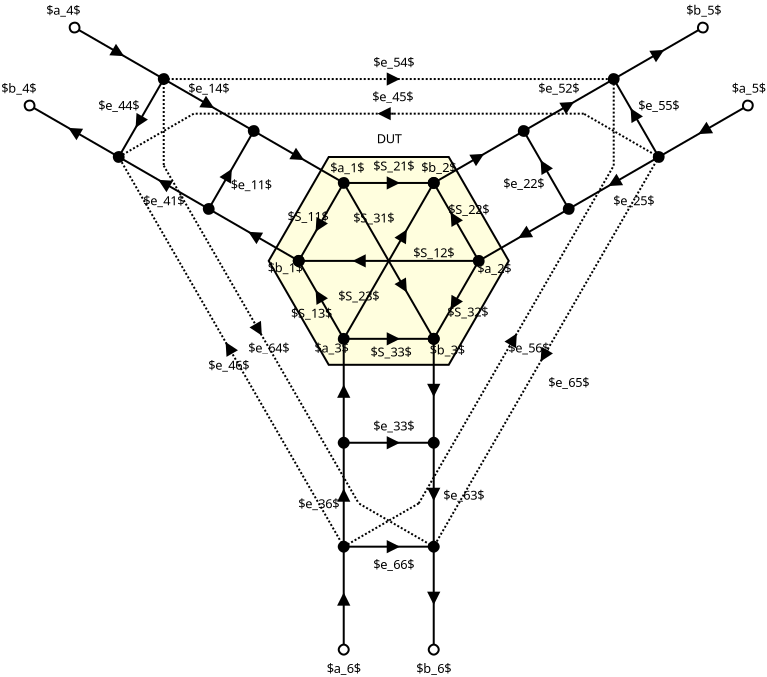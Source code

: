 <?xml version="1.0" encoding="UTF-8"?>
<dia:diagram xmlns:dia="http://www.lysator.liu.se/~alla/dia/">
  <dia:layer name="Background" visible="true" active="true">
    <dia:object type="Standard - Polygon" version="0" id="O0">
      <dia:attribute name="obj_pos">
        <dia:point val="33.75,66.684"/>
      </dia:attribute>
      <dia:attribute name="obj_bb">
        <dia:rectangle val="30.692,66.634;42.808,77.126"/>
      </dia:attribute>
      <dia:attribute name="poly_points">
        <dia:point val="33.75,66.684"/>
        <dia:point val="39.75,66.684"/>
        <dia:point val="42.75,71.88"/>
        <dia:point val="39.75,77.076"/>
        <dia:point val="33.75,77.076"/>
        <dia:point val="30.75,71.88"/>
      </dia:attribute>
      <dia:attribute name="line_width">
        <dia:real val="0.1"/>
      </dia:attribute>
      <dia:attribute name="inner_color">
        <dia:color val="#fffede"/>
      </dia:attribute>
      <dia:attribute name="show_background">
        <dia:boolean val="true"/>
      </dia:attribute>
    </dia:object>
    <dia:object type="Standard - Line" version="0" id="O1">
      <dia:attribute name="obj_pos">
        <dia:point val="21,60.189"/>
      </dia:attribute>
      <dia:attribute name="obj_bb">
        <dia:rectangle val="20.715,59.936;23.535,61.681"/>
      </dia:attribute>
      <dia:attribute name="conn_endpoints">
        <dia:point val="21,60.189"/>
        <dia:point val="23.25,61.488"/>
      </dia:attribute>
      <dia:attribute name="numcp">
        <dia:int val="1"/>
      </dia:attribute>
      <dia:attribute name="start_arrow">
        <dia:enum val="9"/>
      </dia:attribute>
      <dia:attribute name="start_arrow_length">
        <dia:real val="0.5"/>
      </dia:attribute>
      <dia:attribute name="start_arrow_width">
        <dia:real val="0.5"/>
      </dia:attribute>
      <dia:attribute name="end_arrow">
        <dia:enum val="3"/>
      </dia:attribute>
      <dia:attribute name="end_arrow_length">
        <dia:real val="0.5"/>
      </dia:attribute>
      <dia:attribute name="end_arrow_width">
        <dia:real val="0.5"/>
      </dia:attribute>
      <dia:attribute name="absolute_start_gap">
        <dia:real val="-0.25"/>
      </dia:attribute>
      <dia:attribute name="absolute_end_gap">
        <dia:real val="-0.25"/>
      </dia:attribute>
    </dia:object>
    <dia:object type="Standard - Line" version="0" id="O2">
      <dia:attribute name="obj_pos">
        <dia:point val="23.25,61.488"/>
      </dia:attribute>
      <dia:attribute name="obj_bb">
        <dia:rectangle val="23.182,61.419;25.785,63.065"/>
      </dia:attribute>
      <dia:attribute name="conn_endpoints">
        <dia:point val="23.25,61.488"/>
        <dia:point val="25.5,62.787"/>
      </dia:attribute>
      <dia:attribute name="numcp">
        <dia:int val="1"/>
      </dia:attribute>
      <dia:attribute name="end_arrow">
        <dia:enum val="8"/>
      </dia:attribute>
      <dia:attribute name="end_arrow_length">
        <dia:real val="0.5"/>
      </dia:attribute>
      <dia:attribute name="end_arrow_width">
        <dia:real val="0.5"/>
      </dia:attribute>
      <dia:attribute name="absolute_end_gap">
        <dia:real val="-0.25"/>
      </dia:attribute>
    </dia:object>
    <dia:object type="Standard - Line" version="0" id="O3">
      <dia:attribute name="obj_pos">
        <dia:point val="18.75,64.086"/>
      </dia:attribute>
      <dia:attribute name="obj_bb">
        <dia:rectangle val="18.465,63.833;21.068,65.453"/>
      </dia:attribute>
      <dia:attribute name="conn_endpoints">
        <dia:point val="18.75,64.086"/>
        <dia:point val="21,65.385"/>
      </dia:attribute>
      <dia:attribute name="numcp">
        <dia:int val="1"/>
      </dia:attribute>
      <dia:attribute name="start_arrow">
        <dia:enum val="9"/>
      </dia:attribute>
      <dia:attribute name="start_arrow_length">
        <dia:real val="0.5"/>
      </dia:attribute>
      <dia:attribute name="start_arrow_width">
        <dia:real val="0.5"/>
      </dia:attribute>
      <dia:attribute name="absolute_start_gap">
        <dia:real val="-0.25"/>
      </dia:attribute>
    </dia:object>
    <dia:object type="Standard - Line" version="0" id="O4">
      <dia:attribute name="obj_pos">
        <dia:point val="21,65.385"/>
      </dia:attribute>
      <dia:attribute name="obj_bb">
        <dia:rectangle val="20.715,65.192;23.535,66.937"/>
      </dia:attribute>
      <dia:attribute name="conn_endpoints">
        <dia:point val="21,65.385"/>
        <dia:point val="23.25,66.684"/>
      </dia:attribute>
      <dia:attribute name="numcp">
        <dia:int val="1"/>
      </dia:attribute>
      <dia:attribute name="start_arrow">
        <dia:enum val="3"/>
      </dia:attribute>
      <dia:attribute name="start_arrow_length">
        <dia:real val="0.5"/>
      </dia:attribute>
      <dia:attribute name="start_arrow_width">
        <dia:real val="0.5"/>
      </dia:attribute>
      <dia:attribute name="end_arrow">
        <dia:enum val="8"/>
      </dia:attribute>
      <dia:attribute name="end_arrow_length">
        <dia:real val="0.5"/>
      </dia:attribute>
      <dia:attribute name="end_arrow_width">
        <dia:real val="0.5"/>
      </dia:attribute>
      <dia:attribute name="absolute_start_gap">
        <dia:real val="-0.25"/>
      </dia:attribute>
      <dia:attribute name="absolute_end_gap">
        <dia:real val="-0.25"/>
      </dia:attribute>
    </dia:object>
    <dia:object type="Standard - Line" version="0" id="O5">
      <dia:attribute name="obj_pos">
        <dia:point val="25.5,62.787"/>
      </dia:attribute>
      <dia:attribute name="obj_bb">
        <dia:rectangle val="24.056,62.718;25.568,65.265"/>
      </dia:attribute>
      <dia:attribute name="conn_endpoints">
        <dia:point val="25.5,62.787"/>
        <dia:point val="24.25,64.952"/>
      </dia:attribute>
      <dia:attribute name="numcp">
        <dia:int val="1"/>
      </dia:attribute>
      <dia:attribute name="end_arrow">
        <dia:enum val="3"/>
      </dia:attribute>
      <dia:attribute name="end_arrow_length">
        <dia:real val="0.5"/>
      </dia:attribute>
      <dia:attribute name="end_arrow_width">
        <dia:real val="0.5"/>
      </dia:attribute>
      <dia:attribute name="absolute_end_gap">
        <dia:real val="-0.25"/>
      </dia:attribute>
    </dia:object>
    <dia:object type="Standard - Line" version="0" id="O6">
      <dia:attribute name="obj_pos">
        <dia:point val="24.25,64.952"/>
      </dia:attribute>
      <dia:attribute name="obj_bb">
        <dia:rectangle val="23.182,64.884;24.318,66.752"/>
      </dia:attribute>
      <dia:attribute name="conn_endpoints">
        <dia:point val="24.25,64.952"/>
        <dia:point val="23.25,66.684"/>
      </dia:attribute>
      <dia:attribute name="numcp">
        <dia:int val="1"/>
      </dia:attribute>
    </dia:object>
    <dia:object type="Standard - Line" version="0" id="O7">
      <dia:attribute name="obj_pos">
        <dia:point val="25.5,62.787"/>
      </dia:attribute>
      <dia:attribute name="obj_bb">
        <dia:rectangle val="25.432,62.718;28.063,64.28"/>
      </dia:attribute>
      <dia:attribute name="conn_endpoints">
        <dia:point val="25.5,62.787"/>
        <dia:point val="27.75,64.086"/>
      </dia:attribute>
      <dia:attribute name="numcp">
        <dia:int val="1"/>
      </dia:attribute>
      <dia:attribute name="end_arrow">
        <dia:enum val="3"/>
      </dia:attribute>
      <dia:attribute name="end_arrow_length">
        <dia:real val="0.5"/>
      </dia:attribute>
      <dia:attribute name="end_arrow_width">
        <dia:real val="0.5"/>
      </dia:attribute>
      <dia:attribute name="absolute_end_gap">
        <dia:real val="-0.25"/>
      </dia:attribute>
    </dia:object>
    <dia:object type="Standard - Line" version="0" id="O8">
      <dia:attribute name="obj_pos">
        <dia:point val="27.75,64.086"/>
      </dia:attribute>
      <dia:attribute name="obj_bb">
        <dia:rectangle val="27.682,64.018;30.285,65.663"/>
      </dia:attribute>
      <dia:attribute name="conn_endpoints">
        <dia:point val="27.75,64.086"/>
        <dia:point val="30,65.385"/>
      </dia:attribute>
      <dia:attribute name="numcp">
        <dia:int val="1"/>
      </dia:attribute>
      <dia:attribute name="end_arrow">
        <dia:enum val="8"/>
      </dia:attribute>
      <dia:attribute name="end_arrow_length">
        <dia:real val="0.5"/>
      </dia:attribute>
      <dia:attribute name="end_arrow_width">
        <dia:real val="0.5"/>
      </dia:attribute>
      <dia:attribute name="absolute_end_gap">
        <dia:real val="-0.25"/>
      </dia:attribute>
    </dia:object>
    <dia:object type="Standard - Line" version="0" id="O9">
      <dia:attribute name="obj_pos">
        <dia:point val="30,65.385"/>
      </dia:attribute>
      <dia:attribute name="obj_bb">
        <dia:rectangle val="29.932,65.317;32.563,66.878"/>
      </dia:attribute>
      <dia:attribute name="conn_endpoints">
        <dia:point val="30,65.385"/>
        <dia:point val="32.25,66.684"/>
      </dia:attribute>
      <dia:attribute name="numcp">
        <dia:int val="1"/>
      </dia:attribute>
      <dia:attribute name="end_arrow">
        <dia:enum val="3"/>
      </dia:attribute>
      <dia:attribute name="end_arrow_length">
        <dia:real val="0.5"/>
      </dia:attribute>
      <dia:attribute name="end_arrow_width">
        <dia:real val="0.5"/>
      </dia:attribute>
      <dia:attribute name="absolute_end_gap">
        <dia:real val="-0.25"/>
      </dia:attribute>
    </dia:object>
    <dia:object type="Standard - Line" version="0" id="O10">
      <dia:attribute name="obj_pos">
        <dia:point val="32.25,66.684"/>
      </dia:attribute>
      <dia:attribute name="obj_bb">
        <dia:rectangle val="32.182,66.616;34.785,68.261"/>
      </dia:attribute>
      <dia:attribute name="conn_endpoints">
        <dia:point val="32.25,66.684"/>
        <dia:point val="34.5,67.983"/>
      </dia:attribute>
      <dia:attribute name="numcp">
        <dia:int val="1"/>
      </dia:attribute>
      <dia:attribute name="end_arrow">
        <dia:enum val="8"/>
      </dia:attribute>
      <dia:attribute name="end_arrow_length">
        <dia:real val="0.5"/>
      </dia:attribute>
      <dia:attribute name="end_arrow_width">
        <dia:real val="0.5"/>
      </dia:attribute>
      <dia:attribute name="absolute_end_gap">
        <dia:real val="-0.25"/>
      </dia:attribute>
    </dia:object>
    <dia:object type="Standard - Line" version="0" id="O11">
      <dia:attribute name="obj_pos">
        <dia:point val="27.75,69.282"/>
      </dia:attribute>
      <dia:attribute name="obj_bb">
        <dia:rectangle val="27.682,67.237;28.944,69.35"/>
      </dia:attribute>
      <dia:attribute name="conn_endpoints">
        <dia:point val="27.75,69.282"/>
        <dia:point val="28.75,67.55"/>
      </dia:attribute>
      <dia:attribute name="numcp">
        <dia:int val="1"/>
      </dia:attribute>
      <dia:attribute name="end_arrow">
        <dia:enum val="3"/>
      </dia:attribute>
      <dia:attribute name="end_arrow_length">
        <dia:real val="0.5"/>
      </dia:attribute>
      <dia:attribute name="end_arrow_width">
        <dia:real val="0.5"/>
      </dia:attribute>
      <dia:attribute name="absolute_end_gap">
        <dia:real val="-0.25"/>
      </dia:attribute>
    </dia:object>
    <dia:object type="Standard - Line" version="0" id="O12">
      <dia:attribute name="obj_pos">
        <dia:point val="30,65.385"/>
      </dia:attribute>
      <dia:attribute name="obj_bb">
        <dia:rectangle val="28.682,65.317;30.068,67.618"/>
      </dia:attribute>
      <dia:attribute name="conn_endpoints">
        <dia:point val="30,65.385"/>
        <dia:point val="28.75,67.55"/>
      </dia:attribute>
      <dia:attribute name="numcp">
        <dia:int val="1"/>
      </dia:attribute>
    </dia:object>
    <dia:object type="Standard - Line" version="0" id="O13">
      <dia:attribute name="obj_pos">
        <dia:point val="27.75,69.282"/>
      </dia:attribute>
      <dia:attribute name="obj_bb">
        <dia:rectangle val="25.187,67.789;28.035,69.56"/>
      </dia:attribute>
      <dia:attribute name="conn_endpoints">
        <dia:point val="27.75,69.282"/>
        <dia:point val="25.5,67.983"/>
      </dia:attribute>
      <dia:attribute name="numcp">
        <dia:int val="1"/>
      </dia:attribute>
      <dia:attribute name="start_arrow">
        <dia:enum val="8"/>
      </dia:attribute>
      <dia:attribute name="start_arrow_length">
        <dia:real val="0.5"/>
      </dia:attribute>
      <dia:attribute name="start_arrow_width">
        <dia:real val="0.5"/>
      </dia:attribute>
      <dia:attribute name="end_arrow">
        <dia:enum val="3"/>
      </dia:attribute>
      <dia:attribute name="end_arrow_length">
        <dia:real val="0.5"/>
      </dia:attribute>
      <dia:attribute name="end_arrow_width">
        <dia:real val="0.5"/>
      </dia:attribute>
      <dia:attribute name="absolute_start_gap">
        <dia:real val="-0.25"/>
      </dia:attribute>
      <dia:attribute name="absolute_end_gap">
        <dia:real val="-0.25"/>
      </dia:attribute>
    </dia:object>
    <dia:object type="Standard - Line" version="0" id="O14">
      <dia:attribute name="obj_pos">
        <dia:point val="23.25,66.684"/>
      </dia:attribute>
      <dia:attribute name="obj_bb">
        <dia:rectangle val="23.182,66.616;25.568,68.051"/>
      </dia:attribute>
      <dia:attribute name="conn_endpoints">
        <dia:point val="23.25,66.684"/>
        <dia:point val="25.5,67.983"/>
      </dia:attribute>
      <dia:attribute name="numcp">
        <dia:int val="1"/>
      </dia:attribute>
    </dia:object>
    <dia:object type="Standard - Line" version="0" id="O15">
      <dia:attribute name="obj_pos">
        <dia:point val="32.25,71.88"/>
      </dia:attribute>
      <dia:attribute name="obj_bb">
        <dia:rectangle val="29.687,70.387;32.535,72.158"/>
      </dia:attribute>
      <dia:attribute name="conn_endpoints">
        <dia:point val="32.25,71.88"/>
        <dia:point val="30,70.581"/>
      </dia:attribute>
      <dia:attribute name="numcp">
        <dia:int val="1"/>
      </dia:attribute>
      <dia:attribute name="start_arrow">
        <dia:enum val="8"/>
      </dia:attribute>
      <dia:attribute name="start_arrow_length">
        <dia:real val="0.5"/>
      </dia:attribute>
      <dia:attribute name="start_arrow_width">
        <dia:real val="0.5"/>
      </dia:attribute>
      <dia:attribute name="end_arrow">
        <dia:enum val="3"/>
      </dia:attribute>
      <dia:attribute name="end_arrow_length">
        <dia:real val="0.5"/>
      </dia:attribute>
      <dia:attribute name="end_arrow_width">
        <dia:real val="0.5"/>
      </dia:attribute>
      <dia:attribute name="absolute_start_gap">
        <dia:real val="-0.25"/>
      </dia:attribute>
      <dia:attribute name="absolute_end_gap">
        <dia:real val="-0.25"/>
      </dia:attribute>
    </dia:object>
    <dia:object type="Standard - Line" version="0" id="O16">
      <dia:attribute name="obj_pos">
        <dia:point val="27.75,69.282"/>
      </dia:attribute>
      <dia:attribute name="obj_bb">
        <dia:rectangle val="27.682,69.214;30.068,70.649"/>
      </dia:attribute>
      <dia:attribute name="conn_endpoints">
        <dia:point val="27.75,69.282"/>
        <dia:point val="30,70.581"/>
      </dia:attribute>
      <dia:attribute name="numcp">
        <dia:int val="1"/>
      </dia:attribute>
    </dia:object>
    <dia:object type="Standard - Line" version="0" id="O17">
      <dia:attribute name="obj_pos">
        <dia:point val="34.5,67.983"/>
      </dia:attribute>
      <dia:attribute name="obj_bb">
        <dia:rectangle val="33.056,67.915;34.568,70.461"/>
      </dia:attribute>
      <dia:attribute name="conn_endpoints">
        <dia:point val="34.5,67.983"/>
        <dia:point val="33.25,70.148"/>
      </dia:attribute>
      <dia:attribute name="numcp">
        <dia:int val="1"/>
      </dia:attribute>
      <dia:attribute name="end_arrow">
        <dia:enum val="3"/>
      </dia:attribute>
      <dia:attribute name="end_arrow_length">
        <dia:real val="0.5"/>
      </dia:attribute>
      <dia:attribute name="end_arrow_width">
        <dia:real val="0.5"/>
      </dia:attribute>
      <dia:attribute name="absolute_end_gap">
        <dia:real val="-0.25"/>
      </dia:attribute>
    </dia:object>
    <dia:object type="Standard - Line" version="0" id="O18">
      <dia:attribute name="obj_pos">
        <dia:point val="33.25,70.148"/>
      </dia:attribute>
      <dia:attribute name="obj_bb">
        <dia:rectangle val="32.182,70.08;33.318,71.948"/>
      </dia:attribute>
      <dia:attribute name="conn_endpoints">
        <dia:point val="33.25,70.148"/>
        <dia:point val="32.25,71.88"/>
      </dia:attribute>
      <dia:attribute name="numcp">
        <dia:int val="1"/>
      </dia:attribute>
    </dia:object>
    <dia:object type="Standard - Text" version="1" id="O19">
      <dia:attribute name="obj_pos">
        <dia:point val="23,59"/>
      </dia:attribute>
      <dia:attribute name="obj_bb">
        <dia:rectangle val="23,58.405;23,59.15"/>
      </dia:attribute>
      <dia:attribute name="text">
        <dia:composite type="text">
          <dia:attribute name="string">
            <dia:string>##</dia:string>
          </dia:attribute>
          <dia:attribute name="font">
            <dia:font family="sans" style="0" name="Helvetica"/>
          </dia:attribute>
          <dia:attribute name="height">
            <dia:real val="0.8"/>
          </dia:attribute>
          <dia:attribute name="pos">
            <dia:point val="23,59"/>
          </dia:attribute>
          <dia:attribute name="color">
            <dia:color val="#000000"/>
          </dia:attribute>
          <dia:attribute name="alignment">
            <dia:enum val="0"/>
          </dia:attribute>
        </dia:composite>
      </dia:attribute>
      <dia:attribute name="valign">
        <dia:enum val="3"/>
      </dia:attribute>
    </dia:object>
    <dia:object type="Standard - Text" version="1" id="O20">
      <dia:attribute name="obj_pos">
        <dia:point val="20.5,59.323"/>
      </dia:attribute>
      <dia:attribute name="obj_bb">
        <dia:rectangle val="19.532,58.922;21.486,59.723"/>
      </dia:attribute>
      <dia:attribute name="text">
        <dia:composite type="text">
          <dia:attribute name="string">
            <dia:string>#$a_4$#</dia:string>
          </dia:attribute>
          <dia:attribute name="font">
            <dia:font family="sans" style="0" name="Helvetica"/>
          </dia:attribute>
          <dia:attribute name="height">
            <dia:real val="0.8"/>
          </dia:attribute>
          <dia:attribute name="pos">
            <dia:point val="20.5,59.536"/>
          </dia:attribute>
          <dia:attribute name="color">
            <dia:color val="#000000"/>
          </dia:attribute>
          <dia:attribute name="alignment">
            <dia:enum val="1"/>
          </dia:attribute>
        </dia:composite>
      </dia:attribute>
      <dia:attribute name="valign">
        <dia:enum val="2"/>
      </dia:attribute>
    </dia:object>
    <dia:object type="Standard - Text" version="1" id="O21">
      <dia:attribute name="obj_pos">
        <dia:point val="18.25,63.22"/>
      </dia:attribute>
      <dia:attribute name="obj_bb">
        <dia:rectangle val="17.275,62.819;19.244,63.62"/>
      </dia:attribute>
      <dia:attribute name="text">
        <dia:composite type="text">
          <dia:attribute name="string">
            <dia:string>#$b_4$#</dia:string>
          </dia:attribute>
          <dia:attribute name="font">
            <dia:font family="sans" style="0" name="Helvetica"/>
          </dia:attribute>
          <dia:attribute name="height">
            <dia:real val="0.8"/>
          </dia:attribute>
          <dia:attribute name="pos">
            <dia:point val="18.25,63.433"/>
          </dia:attribute>
          <dia:attribute name="color">
            <dia:color val="#000000"/>
          </dia:attribute>
          <dia:attribute name="alignment">
            <dia:enum val="1"/>
          </dia:attribute>
        </dia:composite>
      </dia:attribute>
      <dia:attribute name="valign">
        <dia:enum val="2"/>
      </dia:attribute>
    </dia:object>
    <dia:object type="Standard - Text" version="1" id="O22">
      <dia:attribute name="obj_pos">
        <dia:point val="27.75,63.22"/>
      </dia:attribute>
      <dia:attribute name="obj_bb">
        <dia:rectangle val="26.578,62.847;28.922,63.592"/>
      </dia:attribute>
      <dia:attribute name="text">
        <dia:composite type="text">
          <dia:attribute name="string">
            <dia:string>#$e_14$#</dia:string>
          </dia:attribute>
          <dia:attribute name="font">
            <dia:font family="sans" style="0" name="Helvetica"/>
          </dia:attribute>
          <dia:attribute name="height">
            <dia:real val="0.8"/>
          </dia:attribute>
          <dia:attribute name="pos">
            <dia:point val="27.75,63.442"/>
          </dia:attribute>
          <dia:attribute name="color">
            <dia:color val="#000000"/>
          </dia:attribute>
          <dia:attribute name="alignment">
            <dia:enum val="1"/>
          </dia:attribute>
        </dia:composite>
      </dia:attribute>
      <dia:attribute name="valign">
        <dia:enum val="2"/>
      </dia:attribute>
    </dia:object>
    <dia:object type="Standard - Text" version="1" id="O23">
      <dia:attribute name="obj_pos">
        <dia:point val="25.5,68.849"/>
      </dia:attribute>
      <dia:attribute name="obj_bb">
        <dia:rectangle val="24.328,68.449;26.691,69.249"/>
      </dia:attribute>
      <dia:attribute name="text">
        <dia:composite type="text">
          <dia:attribute name="string">
            <dia:string>#$e_41$#</dia:string>
          </dia:attribute>
          <dia:attribute name="font">
            <dia:font family="sans" style="0" name="Helvetica"/>
          </dia:attribute>
          <dia:attribute name="height">
            <dia:real val="0.8"/>
          </dia:attribute>
          <dia:attribute name="pos">
            <dia:point val="25.5,69.062"/>
          </dia:attribute>
          <dia:attribute name="color">
            <dia:color val="#000000"/>
          </dia:attribute>
          <dia:attribute name="alignment">
            <dia:enum val="1"/>
          </dia:attribute>
        </dia:composite>
      </dia:attribute>
      <dia:attribute name="valign">
        <dia:enum val="2"/>
      </dia:attribute>
    </dia:object>
    <dia:object type="Standard - Text" version="1" id="O24">
      <dia:attribute name="obj_pos">
        <dia:point val="23.25,64.086"/>
      </dia:attribute>
      <dia:attribute name="obj_bb">
        <dia:rectangle val="22.078,63.685;24.441,64.486"/>
      </dia:attribute>
      <dia:attribute name="text">
        <dia:composite type="text">
          <dia:attribute name="string">
            <dia:string>#$e_44$#</dia:string>
          </dia:attribute>
          <dia:attribute name="font">
            <dia:font family="sans" style="0" name="Helvetica"/>
          </dia:attribute>
          <dia:attribute name="height">
            <dia:real val="0.8"/>
          </dia:attribute>
          <dia:attribute name="pos">
            <dia:point val="23.25,64.299"/>
          </dia:attribute>
          <dia:attribute name="color">
            <dia:color val="#000000"/>
          </dia:attribute>
          <dia:attribute name="alignment">
            <dia:enum val="1"/>
          </dia:attribute>
        </dia:composite>
      </dia:attribute>
      <dia:attribute name="valign">
        <dia:enum val="2"/>
      </dia:attribute>
    </dia:object>
    <dia:object type="Standard - Text" version="1" id="O25">
      <dia:attribute name="obj_pos">
        <dia:point val="29.87,68.052"/>
      </dia:attribute>
      <dia:attribute name="obj_bb">
        <dia:rectangle val="28.697,67.68;31.042,68.425"/>
      </dia:attribute>
      <dia:attribute name="text">
        <dia:composite type="text">
          <dia:attribute name="string">
            <dia:string>#$e_11$#</dia:string>
          </dia:attribute>
          <dia:attribute name="font">
            <dia:font family="sans" style="0" name="Helvetica"/>
          </dia:attribute>
          <dia:attribute name="height">
            <dia:real val="0.8"/>
          </dia:attribute>
          <dia:attribute name="pos">
            <dia:point val="29.87,68.275"/>
          </dia:attribute>
          <dia:attribute name="color">
            <dia:color val="#000000"/>
          </dia:attribute>
          <dia:attribute name="alignment">
            <dia:enum val="1"/>
          </dia:attribute>
        </dia:composite>
      </dia:attribute>
      <dia:attribute name="valign">
        <dia:enum val="2"/>
      </dia:attribute>
    </dia:object>
    <dia:object type="Standard - Text" version="1" id="O26">
      <dia:attribute name="obj_pos">
        <dia:point val="34.679,67.2"/>
      </dia:attribute>
      <dia:attribute name="obj_bb">
        <dia:rectangle val="33.712,66.828;35.647,67.573"/>
      </dia:attribute>
      <dia:attribute name="text">
        <dia:composite type="text">
          <dia:attribute name="string">
            <dia:string>#$a_1$#</dia:string>
          </dia:attribute>
          <dia:attribute name="font">
            <dia:font family="sans" style="0" name="Helvetica"/>
          </dia:attribute>
          <dia:attribute name="height">
            <dia:real val="0.8"/>
          </dia:attribute>
          <dia:attribute name="pos">
            <dia:point val="34.679,67.423"/>
          </dia:attribute>
          <dia:attribute name="color">
            <dia:color val="#000000"/>
          </dia:attribute>
          <dia:attribute name="alignment">
            <dia:enum val="1"/>
          </dia:attribute>
        </dia:composite>
      </dia:attribute>
      <dia:attribute name="valign">
        <dia:enum val="2"/>
      </dia:attribute>
    </dia:object>
    <dia:object type="Standard - Text" version="1" id="O27">
      <dia:attribute name="obj_pos">
        <dia:point val="31.58,72.196"/>
      </dia:attribute>
      <dia:attribute name="obj_bb">
        <dia:rectangle val="30.605,71.823;32.555,72.568"/>
      </dia:attribute>
      <dia:attribute name="text">
        <dia:composite type="text">
          <dia:attribute name="string">
            <dia:string>#$b_1$#</dia:string>
          </dia:attribute>
          <dia:attribute name="font">
            <dia:font family="sans" style="0" name="Helvetica"/>
          </dia:attribute>
          <dia:attribute name="height">
            <dia:real val="0.8"/>
          </dia:attribute>
          <dia:attribute name="pos">
            <dia:point val="31.58,72.418"/>
          </dia:attribute>
          <dia:attribute name="color">
            <dia:color val="#000000"/>
          </dia:attribute>
          <dia:attribute name="alignment">
            <dia:enum val="1"/>
          </dia:attribute>
        </dia:composite>
      </dia:attribute>
      <dia:attribute name="valign">
        <dia:enum val="2"/>
      </dia:attribute>
    </dia:object>
    <dia:object type="Standard - Text" version="1" id="O28">
      <dia:attribute name="obj_pos">
        <dia:point val="32.715,69.633"/>
      </dia:attribute>
      <dia:attribute name="obj_bb">
        <dia:rectangle val="31.537,69.261;33.894,70.006"/>
      </dia:attribute>
      <dia:attribute name="text">
        <dia:composite type="text">
          <dia:attribute name="string">
            <dia:string>#$S_11$#</dia:string>
          </dia:attribute>
          <dia:attribute name="font">
            <dia:font family="sans" style="0" name="Helvetica"/>
          </dia:attribute>
          <dia:attribute name="height">
            <dia:real val="0.8"/>
          </dia:attribute>
          <dia:attribute name="pos">
            <dia:point val="32.715,69.856"/>
          </dia:attribute>
          <dia:attribute name="color">
            <dia:color val="#000000"/>
          </dia:attribute>
          <dia:attribute name="alignment">
            <dia:enum val="1"/>
          </dia:attribute>
        </dia:composite>
      </dia:attribute>
      <dia:attribute name="valign">
        <dia:enum val="2"/>
      </dia:attribute>
      <dia:connections>
        <dia:connection handle="0" to="O0" connection="12"/>
      </dia:connections>
    </dia:object>
    <dia:object type="Standard - Text" version="1" id="O29">
      <dia:attribute name="obj_pos">
        <dia:point val="36.771,65.752"/>
      </dia:attribute>
      <dia:attribute name="obj_bb">
        <dia:rectangle val="36.096,65.379;37.446,66.124"/>
      </dia:attribute>
      <dia:attribute name="text">
        <dia:composite type="text">
          <dia:attribute name="string">
            <dia:string>#DUT#</dia:string>
          </dia:attribute>
          <dia:attribute name="font">
            <dia:font family="sans" style="0" name="Helvetica"/>
          </dia:attribute>
          <dia:attribute name="height">
            <dia:real val="0.8"/>
          </dia:attribute>
          <dia:attribute name="pos">
            <dia:point val="36.771,65.974"/>
          </dia:attribute>
          <dia:attribute name="color">
            <dia:color val="#000000"/>
          </dia:attribute>
          <dia:attribute name="alignment">
            <dia:enum val="1"/>
          </dia:attribute>
        </dia:composite>
      </dia:attribute>
      <dia:attribute name="valign">
        <dia:enum val="2"/>
      </dia:attribute>
    </dia:object>
    <dia:object type="Standard - Line" version="0" id="O30">
      <dia:attribute name="obj_pos">
        <dia:point val="34.5,67.983"/>
      </dia:attribute>
      <dia:attribute name="obj_bb">
        <dia:rectangle val="34.45,67.652;37.362,68.314"/>
      </dia:attribute>
      <dia:attribute name="conn_endpoints">
        <dia:point val="34.5,67.983"/>
        <dia:point val="37,67.983"/>
      </dia:attribute>
      <dia:attribute name="numcp">
        <dia:int val="1"/>
      </dia:attribute>
      <dia:attribute name="end_arrow">
        <dia:enum val="3"/>
      </dia:attribute>
      <dia:attribute name="end_arrow_length">
        <dia:real val="0.5"/>
      </dia:attribute>
      <dia:attribute name="end_arrow_width">
        <dia:real val="0.5"/>
      </dia:attribute>
      <dia:attribute name="absolute_end_gap">
        <dia:real val="-0.25"/>
      </dia:attribute>
    </dia:object>
    <dia:object type="Standard - Line" version="0" id="O31">
      <dia:attribute name="obj_pos">
        <dia:point val="37,67.983"/>
      </dia:attribute>
      <dia:attribute name="obj_bb">
        <dia:rectangle val="36.95,67.662;39.321,68.304"/>
      </dia:attribute>
      <dia:attribute name="conn_endpoints">
        <dia:point val="37,67.983"/>
        <dia:point val="39,67.983"/>
      </dia:attribute>
      <dia:attribute name="numcp">
        <dia:int val="1"/>
      </dia:attribute>
      <dia:attribute name="end_arrow">
        <dia:enum val="8"/>
      </dia:attribute>
      <dia:attribute name="end_arrow_length">
        <dia:real val="0.5"/>
      </dia:attribute>
      <dia:attribute name="end_arrow_width">
        <dia:real val="0.5"/>
      </dia:attribute>
      <dia:attribute name="absolute_end_gap">
        <dia:real val="-0.25"/>
      </dia:attribute>
    </dia:object>
    <dia:object type="Standard - Line" version="0" id="O32">
      <dia:attribute name="obj_pos">
        <dia:point val="41.25,71.88"/>
      </dia:attribute>
      <dia:attribute name="obj_bb">
        <dia:rectangle val="39.806,69.402;41.318,71.948"/>
      </dia:attribute>
      <dia:attribute name="conn_endpoints">
        <dia:point val="41.25,71.88"/>
        <dia:point val="40,69.715"/>
      </dia:attribute>
      <dia:attribute name="numcp">
        <dia:int val="1"/>
      </dia:attribute>
      <dia:attribute name="end_arrow">
        <dia:enum val="3"/>
      </dia:attribute>
      <dia:attribute name="end_arrow_length">
        <dia:real val="0.5"/>
      </dia:attribute>
      <dia:attribute name="end_arrow_width">
        <dia:real val="0.5"/>
      </dia:attribute>
      <dia:attribute name="absolute_end_gap">
        <dia:real val="-0.25"/>
      </dia:attribute>
    </dia:object>
    <dia:object type="Standard - Line" version="0" id="O33">
      <dia:attribute name="obj_pos">
        <dia:point val="39,67.983"/>
      </dia:attribute>
      <dia:attribute name="obj_bb">
        <dia:rectangle val="38.932,67.915;40.068,69.783"/>
      </dia:attribute>
      <dia:attribute name="conn_endpoints">
        <dia:point val="39,67.983"/>
        <dia:point val="40,69.715"/>
      </dia:attribute>
      <dia:attribute name="numcp">
        <dia:int val="1"/>
      </dia:attribute>
    </dia:object>
    <dia:object type="Standard - Line" version="0" id="O34">
      <dia:attribute name="obj_pos">
        <dia:point val="41.25,71.88"/>
      </dia:attribute>
      <dia:attribute name="obj_bb">
        <dia:rectangle val="39.806,71.595;41.528,74.359"/>
      </dia:attribute>
      <dia:attribute name="conn_endpoints">
        <dia:point val="41.25,71.88"/>
        <dia:point val="40,74.045"/>
      </dia:attribute>
      <dia:attribute name="numcp">
        <dia:int val="1"/>
      </dia:attribute>
      <dia:attribute name="start_arrow">
        <dia:enum val="8"/>
      </dia:attribute>
      <dia:attribute name="start_arrow_length">
        <dia:real val="0.5"/>
      </dia:attribute>
      <dia:attribute name="start_arrow_width">
        <dia:real val="0.5"/>
      </dia:attribute>
      <dia:attribute name="end_arrow">
        <dia:enum val="3"/>
      </dia:attribute>
      <dia:attribute name="end_arrow_length">
        <dia:real val="0.5"/>
      </dia:attribute>
      <dia:attribute name="end_arrow_width">
        <dia:real val="0.5"/>
      </dia:attribute>
      <dia:attribute name="absolute_start_gap">
        <dia:real val="-0.25"/>
      </dia:attribute>
      <dia:attribute name="absolute_end_gap">
        <dia:real val="-0.25"/>
      </dia:attribute>
    </dia:object>
    <dia:object type="Standard - Line" version="0" id="O35">
      <dia:attribute name="obj_pos">
        <dia:point val="39,75.777"/>
      </dia:attribute>
      <dia:attribute name="obj_bb">
        <dia:rectangle val="38.932,73.977;40.068,75.846"/>
      </dia:attribute>
      <dia:attribute name="conn_endpoints">
        <dia:point val="39,75.777"/>
        <dia:point val="40,74.045"/>
      </dia:attribute>
      <dia:attribute name="numcp">
        <dia:int val="1"/>
      </dia:attribute>
    </dia:object>
    <dia:object type="Standard - Text" version="1" id="O36">
      <dia:attribute name="obj_pos">
        <dia:point val="42.026,72.24"/>
      </dia:attribute>
      <dia:attribute name="obj_bb">
        <dia:rectangle val="41.059,71.868;42.994,72.613"/>
      </dia:attribute>
      <dia:attribute name="text">
        <dia:composite type="text">
          <dia:attribute name="string">
            <dia:string>#$a_2$#</dia:string>
          </dia:attribute>
          <dia:attribute name="font">
            <dia:font family="sans" style="0" name="Helvetica"/>
          </dia:attribute>
          <dia:attribute name="height">
            <dia:real val="0.8"/>
          </dia:attribute>
          <dia:attribute name="pos">
            <dia:point val="42.026,72.463"/>
          </dia:attribute>
          <dia:attribute name="color">
            <dia:color val="#000000"/>
          </dia:attribute>
          <dia:attribute name="alignment">
            <dia:enum val="1"/>
          </dia:attribute>
        </dia:composite>
      </dia:attribute>
      <dia:attribute name="valign">
        <dia:enum val="2"/>
      </dia:attribute>
    </dia:object>
    <dia:object type="Standard - Text" version="1" id="O37">
      <dia:attribute name="obj_pos">
        <dia:point val="39.25,67.193"/>
      </dia:attribute>
      <dia:attribute name="obj_bb">
        <dia:rectangle val="38.275,66.821;40.225,67.566"/>
      </dia:attribute>
      <dia:attribute name="text">
        <dia:composite type="text">
          <dia:attribute name="string">
            <dia:string>#$b_2$#</dia:string>
          </dia:attribute>
          <dia:attribute name="font">
            <dia:font family="sans" style="0" name="Helvetica"/>
          </dia:attribute>
          <dia:attribute name="height">
            <dia:real val="0.8"/>
          </dia:attribute>
          <dia:attribute name="pos">
            <dia:point val="39.25,67.416"/>
          </dia:attribute>
          <dia:attribute name="color">
            <dia:color val="#000000"/>
          </dia:attribute>
          <dia:attribute name="alignment">
            <dia:enum val="1"/>
          </dia:attribute>
        </dia:composite>
      </dia:attribute>
      <dia:attribute name="valign">
        <dia:enum val="2"/>
      </dia:attribute>
    </dia:object>
    <dia:object type="Standard - Text" version="1" id="O38">
      <dia:attribute name="obj_pos">
        <dia:point val="37,67.117"/>
      </dia:attribute>
      <dia:attribute name="obj_bb">
        <dia:rectangle val="35.821,66.745;38.179,67.49"/>
      </dia:attribute>
      <dia:attribute name="text">
        <dia:composite type="text">
          <dia:attribute name="string">
            <dia:string>#$S_21$#</dia:string>
          </dia:attribute>
          <dia:attribute name="font">
            <dia:font family="sans" style="0" name="Helvetica"/>
          </dia:attribute>
          <dia:attribute name="height">
            <dia:real val="0.8"/>
          </dia:attribute>
          <dia:attribute name="pos">
            <dia:point val="37,67.34"/>
          </dia:attribute>
          <dia:attribute name="color">
            <dia:color val="#000000"/>
          </dia:attribute>
          <dia:attribute name="alignment">
            <dia:enum val="1"/>
          </dia:attribute>
        </dia:composite>
      </dia:attribute>
      <dia:attribute name="valign">
        <dia:enum val="2"/>
      </dia:attribute>
    </dia:object>
    <dia:object type="Standard - Line" version="0" id="O39">
      <dia:attribute name="obj_pos">
        <dia:point val="39,67.983"/>
      </dia:attribute>
      <dia:attribute name="obj_bb">
        <dia:rectangle val="38.932,66.49;41.563,68.051"/>
      </dia:attribute>
      <dia:attribute name="conn_endpoints">
        <dia:point val="39,67.983"/>
        <dia:point val="41.25,66.684"/>
      </dia:attribute>
      <dia:attribute name="numcp">
        <dia:int val="1"/>
      </dia:attribute>
      <dia:attribute name="end_arrow">
        <dia:enum val="3"/>
      </dia:attribute>
      <dia:attribute name="end_arrow_length">
        <dia:real val="0.5"/>
      </dia:attribute>
      <dia:attribute name="end_arrow_width">
        <dia:real val="0.5"/>
      </dia:attribute>
      <dia:attribute name="absolute_end_gap">
        <dia:real val="-0.25"/>
      </dia:attribute>
    </dia:object>
    <dia:object type="Standard - Line" version="0" id="O40">
      <dia:attribute name="obj_pos">
        <dia:point val="41.25,66.684"/>
      </dia:attribute>
      <dia:attribute name="obj_bb">
        <dia:rectangle val="41.182,65.107;43.785,66.752"/>
      </dia:attribute>
      <dia:attribute name="conn_endpoints">
        <dia:point val="41.25,66.684"/>
        <dia:point val="43.5,65.385"/>
      </dia:attribute>
      <dia:attribute name="numcp">
        <dia:int val="1"/>
      </dia:attribute>
      <dia:attribute name="end_arrow">
        <dia:enum val="8"/>
      </dia:attribute>
      <dia:attribute name="end_arrow_length">
        <dia:real val="0.5"/>
      </dia:attribute>
      <dia:attribute name="end_arrow_width">
        <dia:real val="0.5"/>
      </dia:attribute>
      <dia:attribute name="absolute_end_gap">
        <dia:real val="-0.25"/>
      </dia:attribute>
    </dia:object>
    <dia:object type="Standard - Line" version="0" id="O41">
      <dia:attribute name="obj_pos">
        <dia:point val="45.75,69.282"/>
      </dia:attribute>
      <dia:attribute name="obj_bb">
        <dia:rectangle val="44.306,66.804;45.818,69.35"/>
      </dia:attribute>
      <dia:attribute name="conn_endpoints">
        <dia:point val="45.75,69.282"/>
        <dia:point val="44.5,67.117"/>
      </dia:attribute>
      <dia:attribute name="numcp">
        <dia:int val="1"/>
      </dia:attribute>
      <dia:attribute name="end_arrow">
        <dia:enum val="3"/>
      </dia:attribute>
      <dia:attribute name="end_arrow_length">
        <dia:real val="0.5"/>
      </dia:attribute>
      <dia:attribute name="end_arrow_width">
        <dia:real val="0.5"/>
      </dia:attribute>
      <dia:attribute name="absolute_end_gap">
        <dia:real val="-0.25"/>
      </dia:attribute>
    </dia:object>
    <dia:object type="Standard - Line" version="0" id="O42">
      <dia:attribute name="obj_pos">
        <dia:point val="43.5,65.385"/>
      </dia:attribute>
      <dia:attribute name="obj_bb">
        <dia:rectangle val="43.432,65.317;44.568,67.185"/>
      </dia:attribute>
      <dia:attribute name="conn_endpoints">
        <dia:point val="43.5,65.385"/>
        <dia:point val="44.5,67.117"/>
      </dia:attribute>
      <dia:attribute name="numcp">
        <dia:int val="1"/>
      </dia:attribute>
    </dia:object>
    <dia:object type="Standard - Line" version="0" id="O43">
      <dia:attribute name="obj_pos">
        <dia:point val="45.75,69.282"/>
      </dia:attribute>
      <dia:attribute name="obj_bb">
        <dia:rectangle val="43.187,69.004;46.035,70.775"/>
      </dia:attribute>
      <dia:attribute name="conn_endpoints">
        <dia:point val="45.75,69.282"/>
        <dia:point val="43.5,70.581"/>
      </dia:attribute>
      <dia:attribute name="numcp">
        <dia:int val="1"/>
      </dia:attribute>
      <dia:attribute name="start_arrow">
        <dia:enum val="8"/>
      </dia:attribute>
      <dia:attribute name="start_arrow_length">
        <dia:real val="0.5"/>
      </dia:attribute>
      <dia:attribute name="start_arrow_width">
        <dia:real val="0.5"/>
      </dia:attribute>
      <dia:attribute name="end_arrow">
        <dia:enum val="3"/>
      </dia:attribute>
      <dia:attribute name="end_arrow_length">
        <dia:real val="0.5"/>
      </dia:attribute>
      <dia:attribute name="end_arrow_width">
        <dia:real val="0.5"/>
      </dia:attribute>
      <dia:attribute name="absolute_start_gap">
        <dia:real val="-0.25"/>
      </dia:attribute>
      <dia:attribute name="absolute_end_gap">
        <dia:real val="-0.25"/>
      </dia:attribute>
    </dia:object>
    <dia:object type="Standard - Line" version="0" id="O44">
      <dia:attribute name="obj_pos">
        <dia:point val="41.25,71.88"/>
      </dia:attribute>
      <dia:attribute name="obj_bb">
        <dia:rectangle val="41.182,70.513;43.568,71.948"/>
      </dia:attribute>
      <dia:attribute name="conn_endpoints">
        <dia:point val="41.25,71.88"/>
        <dia:point val="43.5,70.581"/>
      </dia:attribute>
      <dia:attribute name="numcp">
        <dia:int val="1"/>
      </dia:attribute>
    </dia:object>
    <dia:object type="Standard - Line" version="0" id="O45">
      <dia:attribute name="obj_pos">
        <dia:point val="43.5,65.385"/>
      </dia:attribute>
      <dia:attribute name="obj_bb">
        <dia:rectangle val="43.432,63.892;46.063,65.453"/>
      </dia:attribute>
      <dia:attribute name="conn_endpoints">
        <dia:point val="43.5,65.385"/>
        <dia:point val="45.75,64.086"/>
      </dia:attribute>
      <dia:attribute name="numcp">
        <dia:int val="1"/>
      </dia:attribute>
      <dia:attribute name="end_arrow">
        <dia:enum val="3"/>
      </dia:attribute>
      <dia:attribute name="end_arrow_length">
        <dia:real val="0.5"/>
      </dia:attribute>
      <dia:attribute name="end_arrow_width">
        <dia:real val="0.5"/>
      </dia:attribute>
      <dia:attribute name="absolute_end_gap">
        <dia:real val="-0.25"/>
      </dia:attribute>
    </dia:object>
    <dia:object type="Standard - Line" version="0" id="O46">
      <dia:attribute name="obj_pos">
        <dia:point val="45.75,64.086"/>
      </dia:attribute>
      <dia:attribute name="obj_bb">
        <dia:rectangle val="45.682,62.509;48.285,64.154"/>
      </dia:attribute>
      <dia:attribute name="conn_endpoints">
        <dia:point val="45.75,64.086"/>
        <dia:point val="48,62.787"/>
      </dia:attribute>
      <dia:attribute name="numcp">
        <dia:int val="1"/>
      </dia:attribute>
      <dia:attribute name="end_arrow">
        <dia:enum val="8"/>
      </dia:attribute>
      <dia:attribute name="end_arrow_length">
        <dia:real val="0.5"/>
      </dia:attribute>
      <dia:attribute name="end_arrow_width">
        <dia:real val="0.5"/>
      </dia:attribute>
      <dia:attribute name="absolute_end_gap">
        <dia:real val="-0.25"/>
      </dia:attribute>
    </dia:object>
    <dia:object type="Standard - Line" version="0" id="O47">
      <dia:attribute name="obj_pos">
        <dia:point val="50.25,66.684"/>
      </dia:attribute>
      <dia:attribute name="obj_bb">
        <dia:rectangle val="48.806,64.206;50.318,66.752"/>
      </dia:attribute>
      <dia:attribute name="conn_endpoints">
        <dia:point val="50.25,66.684"/>
        <dia:point val="49,64.519"/>
      </dia:attribute>
      <dia:attribute name="numcp">
        <dia:int val="1"/>
      </dia:attribute>
      <dia:attribute name="end_arrow">
        <dia:enum val="3"/>
      </dia:attribute>
      <dia:attribute name="end_arrow_length">
        <dia:real val="0.5"/>
      </dia:attribute>
      <dia:attribute name="end_arrow_width">
        <dia:real val="0.5"/>
      </dia:attribute>
      <dia:attribute name="absolute_end_gap">
        <dia:real val="-0.25"/>
      </dia:attribute>
    </dia:object>
    <dia:object type="Standard - Line" version="0" id="O48">
      <dia:attribute name="obj_pos">
        <dia:point val="48,62.787"/>
      </dia:attribute>
      <dia:attribute name="obj_bb">
        <dia:rectangle val="47.932,62.718;49.068,64.587"/>
      </dia:attribute>
      <dia:attribute name="conn_endpoints">
        <dia:point val="48,62.787"/>
        <dia:point val="49,64.519"/>
      </dia:attribute>
      <dia:attribute name="numcp">
        <dia:int val="1"/>
      </dia:attribute>
    </dia:object>
    <dia:object type="Standard - Line" version="0" id="O49">
      <dia:attribute name="obj_pos">
        <dia:point val="50.25,66.684"/>
      </dia:attribute>
      <dia:attribute name="obj_bb">
        <dia:rectangle val="47.687,66.406;50.535,68.177"/>
      </dia:attribute>
      <dia:attribute name="conn_endpoints">
        <dia:point val="50.25,66.684"/>
        <dia:point val="48,67.983"/>
      </dia:attribute>
      <dia:attribute name="numcp">
        <dia:int val="1"/>
      </dia:attribute>
      <dia:attribute name="start_arrow">
        <dia:enum val="8"/>
      </dia:attribute>
      <dia:attribute name="start_arrow_length">
        <dia:real val="0.5"/>
      </dia:attribute>
      <dia:attribute name="start_arrow_width">
        <dia:real val="0.5"/>
      </dia:attribute>
      <dia:attribute name="end_arrow">
        <dia:enum val="3"/>
      </dia:attribute>
      <dia:attribute name="end_arrow_length">
        <dia:real val="0.5"/>
      </dia:attribute>
      <dia:attribute name="end_arrow_width">
        <dia:real val="0.5"/>
      </dia:attribute>
      <dia:attribute name="absolute_start_gap">
        <dia:real val="-0.25"/>
      </dia:attribute>
      <dia:attribute name="absolute_end_gap">
        <dia:real val="-0.25"/>
      </dia:attribute>
    </dia:object>
    <dia:object type="Standard - Line" version="0" id="O50">
      <dia:attribute name="obj_pos">
        <dia:point val="45.75,69.282"/>
      </dia:attribute>
      <dia:attribute name="obj_bb">
        <dia:rectangle val="45.682,67.915;48.068,69.35"/>
      </dia:attribute>
      <dia:attribute name="conn_endpoints">
        <dia:point val="45.75,69.282"/>
        <dia:point val="48,67.983"/>
      </dia:attribute>
      <dia:attribute name="numcp">
        <dia:int val="1"/>
      </dia:attribute>
    </dia:object>
    <dia:object type="Standard - Text" version="1" id="O51">
      <dia:attribute name="obj_pos">
        <dia:point val="45.25,63.22"/>
      </dia:attribute>
      <dia:attribute name="obj_bb">
        <dia:rectangle val="44.078,62.819;46.441,63.62"/>
      </dia:attribute>
      <dia:attribute name="text">
        <dia:composite type="text">
          <dia:attribute name="string">
            <dia:string>#$e_52$#</dia:string>
          </dia:attribute>
          <dia:attribute name="font">
            <dia:font family="sans" style="0" name="Helvetica"/>
          </dia:attribute>
          <dia:attribute name="height">
            <dia:real val="0.8"/>
          </dia:attribute>
          <dia:attribute name="pos">
            <dia:point val="45.25,63.433"/>
          </dia:attribute>
          <dia:attribute name="color">
            <dia:color val="#000000"/>
          </dia:attribute>
          <dia:attribute name="alignment">
            <dia:enum val="1"/>
          </dia:attribute>
        </dia:composite>
      </dia:attribute>
      <dia:attribute name="valign">
        <dia:enum val="2"/>
      </dia:attribute>
    </dia:object>
    <dia:object type="Standard - Text" version="1" id="O52">
      <dia:attribute name="obj_pos">
        <dia:point val="49,68.849"/>
      </dia:attribute>
      <dia:attribute name="obj_bb">
        <dia:rectangle val="47.828,68.449;50.191,69.249"/>
      </dia:attribute>
      <dia:attribute name="text">
        <dia:composite type="text">
          <dia:attribute name="string">
            <dia:string>#$e_25$#</dia:string>
          </dia:attribute>
          <dia:attribute name="font">
            <dia:font family="sans" style="0" name="Helvetica"/>
          </dia:attribute>
          <dia:attribute name="height">
            <dia:real val="0.8"/>
          </dia:attribute>
          <dia:attribute name="pos">
            <dia:point val="49,69.062"/>
          </dia:attribute>
          <dia:attribute name="color">
            <dia:color val="#000000"/>
          </dia:attribute>
          <dia:attribute name="alignment">
            <dia:enum val="1"/>
          </dia:attribute>
        </dia:composite>
      </dia:attribute>
      <dia:attribute name="valign">
        <dia:enum val="2"/>
      </dia:attribute>
    </dia:object>
    <dia:object type="Standard - Text" version="1" id="O53">
      <dia:attribute name="obj_pos">
        <dia:point val="43.5,67.983"/>
      </dia:attribute>
      <dia:attribute name="obj_bb">
        <dia:rectangle val="42.328,67.611;44.672,68.356"/>
      </dia:attribute>
      <dia:attribute name="text">
        <dia:composite type="text">
          <dia:attribute name="string">
            <dia:string>#$e_22$#</dia:string>
          </dia:attribute>
          <dia:attribute name="font">
            <dia:font family="sans" style="0" name="Helvetica"/>
          </dia:attribute>
          <dia:attribute name="height">
            <dia:real val="0.8"/>
          </dia:attribute>
          <dia:attribute name="pos">
            <dia:point val="43.5,68.206"/>
          </dia:attribute>
          <dia:attribute name="color">
            <dia:color val="#000000"/>
          </dia:attribute>
          <dia:attribute name="alignment">
            <dia:enum val="1"/>
          </dia:attribute>
        </dia:composite>
      </dia:attribute>
      <dia:attribute name="valign">
        <dia:enum val="2"/>
      </dia:attribute>
    </dia:object>
    <dia:object type="Standard - Text" version="1" id="O54">
      <dia:attribute name="obj_pos">
        <dia:point val="50.25,64.086"/>
      </dia:attribute>
      <dia:attribute name="obj_bb">
        <dia:rectangle val="49.078,63.685;51.441,64.486"/>
      </dia:attribute>
      <dia:attribute name="text">
        <dia:composite type="text">
          <dia:attribute name="string">
            <dia:string>#$e_55$#</dia:string>
          </dia:attribute>
          <dia:attribute name="font">
            <dia:font family="sans" style="0" name="Helvetica"/>
          </dia:attribute>
          <dia:attribute name="height">
            <dia:real val="0.8"/>
          </dia:attribute>
          <dia:attribute name="pos">
            <dia:point val="50.25,64.299"/>
          </dia:attribute>
          <dia:attribute name="color">
            <dia:color val="#000000"/>
          </dia:attribute>
          <dia:attribute name="alignment">
            <dia:enum val="1"/>
          </dia:attribute>
        </dia:composite>
      </dia:attribute>
      <dia:attribute name="valign">
        <dia:enum val="2"/>
      </dia:attribute>
    </dia:object>
    <dia:object type="Standard - Text" version="1" id="O55">
      <dia:attribute name="obj_pos">
        <dia:point val="39,71.447"/>
      </dia:attribute>
      <dia:attribute name="obj_bb">
        <dia:rectangle val="37.821,71.075;40.179,71.82"/>
      </dia:attribute>
      <dia:attribute name="text">
        <dia:composite type="text">
          <dia:attribute name="string">
            <dia:string>#$S_12$#</dia:string>
          </dia:attribute>
          <dia:attribute name="font">
            <dia:font family="sans" style="0" name="Helvetica"/>
          </dia:attribute>
          <dia:attribute name="height">
            <dia:real val="0.8"/>
          </dia:attribute>
          <dia:attribute name="pos">
            <dia:point val="39,71.67"/>
          </dia:attribute>
          <dia:attribute name="color">
            <dia:color val="#000000"/>
          </dia:attribute>
          <dia:attribute name="alignment">
            <dia:enum val="1"/>
          </dia:attribute>
        </dia:composite>
      </dia:attribute>
      <dia:attribute name="valign">
        <dia:enum val="2"/>
      </dia:attribute>
    </dia:object>
    <dia:object type="Standard - Text" version="1" id="O56">
      <dia:attribute name="obj_pos">
        <dia:point val="40.75,69.282"/>
      </dia:attribute>
      <dia:attribute name="obj_bb">
        <dia:rectangle val="39.571,68.909;41.929,69.654"/>
      </dia:attribute>
      <dia:attribute name="text">
        <dia:composite type="text">
          <dia:attribute name="string">
            <dia:string>#$S_22$#</dia:string>
          </dia:attribute>
          <dia:attribute name="font">
            <dia:font family="sans" style="0" name="Helvetica"/>
          </dia:attribute>
          <dia:attribute name="height">
            <dia:real val="0.8"/>
          </dia:attribute>
          <dia:attribute name="pos">
            <dia:point val="40.75,69.504"/>
          </dia:attribute>
          <dia:attribute name="color">
            <dia:color val="#000000"/>
          </dia:attribute>
          <dia:attribute name="alignment">
            <dia:enum val="1"/>
          </dia:attribute>
        </dia:composite>
      </dia:attribute>
      <dia:attribute name="valign">
        <dia:enum val="2"/>
      </dia:attribute>
    </dia:object>
    <dia:object type="Standard - Line" version="0" id="O57">
      <dia:attribute name="obj_pos">
        <dia:point val="54.75,64.086"/>
      </dia:attribute>
      <dia:attribute name="obj_bb">
        <dia:rectangle val="52.215,63.833;55.035,65.578"/>
      </dia:attribute>
      <dia:attribute name="conn_endpoints">
        <dia:point val="54.75,64.086"/>
        <dia:point val="52.5,65.385"/>
      </dia:attribute>
      <dia:attribute name="numcp">
        <dia:int val="1"/>
      </dia:attribute>
      <dia:attribute name="start_arrow">
        <dia:enum val="9"/>
      </dia:attribute>
      <dia:attribute name="start_arrow_length">
        <dia:real val="0.5"/>
      </dia:attribute>
      <dia:attribute name="start_arrow_width">
        <dia:real val="0.5"/>
      </dia:attribute>
      <dia:attribute name="end_arrow">
        <dia:enum val="3"/>
      </dia:attribute>
      <dia:attribute name="end_arrow_length">
        <dia:real val="0.5"/>
      </dia:attribute>
      <dia:attribute name="end_arrow_width">
        <dia:real val="0.5"/>
      </dia:attribute>
      <dia:attribute name="absolute_start_gap">
        <dia:real val="-0.25"/>
      </dia:attribute>
      <dia:attribute name="absolute_end_gap">
        <dia:real val="-0.25"/>
      </dia:attribute>
    </dia:object>
    <dia:object type="Standard - Line" version="0" id="O58">
      <dia:attribute name="obj_pos">
        <dia:point val="50.25,66.684"/>
      </dia:attribute>
      <dia:attribute name="obj_bb">
        <dia:rectangle val="50.182,65.317;52.568,66.752"/>
      </dia:attribute>
      <dia:attribute name="conn_endpoints">
        <dia:point val="50.25,66.684"/>
        <dia:point val="52.5,65.385"/>
      </dia:attribute>
      <dia:attribute name="numcp">
        <dia:int val="1"/>
      </dia:attribute>
    </dia:object>
    <dia:object type="Standard - Line" version="0" id="O59">
      <dia:attribute name="obj_pos">
        <dia:point val="52.5,60.189"/>
      </dia:attribute>
      <dia:attribute name="obj_bb">
        <dia:rectangle val="50.182,59.936;52.785,61.556"/>
      </dia:attribute>
      <dia:attribute name="conn_endpoints">
        <dia:point val="52.5,60.189"/>
        <dia:point val="50.25,61.488"/>
      </dia:attribute>
      <dia:attribute name="numcp">
        <dia:int val="1"/>
      </dia:attribute>
      <dia:attribute name="start_arrow">
        <dia:enum val="9"/>
      </dia:attribute>
      <dia:attribute name="start_arrow_length">
        <dia:real val="0.5"/>
      </dia:attribute>
      <dia:attribute name="start_arrow_width">
        <dia:real val="0.5"/>
      </dia:attribute>
      <dia:attribute name="absolute_start_gap">
        <dia:real val="-0.25"/>
      </dia:attribute>
    </dia:object>
    <dia:object type="Standard - Line" version="0" id="O60">
      <dia:attribute name="obj_pos">
        <dia:point val="48,62.787"/>
      </dia:attribute>
      <dia:attribute name="obj_bb">
        <dia:rectangle val="47.932,61.294;50.563,62.855"/>
      </dia:attribute>
      <dia:attribute name="conn_endpoints">
        <dia:point val="48,62.787"/>
        <dia:point val="50.25,61.488"/>
      </dia:attribute>
      <dia:attribute name="numcp">
        <dia:int val="1"/>
      </dia:attribute>
      <dia:attribute name="end_arrow">
        <dia:enum val="3"/>
      </dia:attribute>
      <dia:attribute name="end_arrow_length">
        <dia:real val="0.5"/>
      </dia:attribute>
      <dia:attribute name="end_arrow_width">
        <dia:real val="0.5"/>
      </dia:attribute>
      <dia:attribute name="absolute_end_gap">
        <dia:real val="-0.25"/>
      </dia:attribute>
    </dia:object>
    <dia:object type="Standard - Text" version="1" id="O61">
      <dia:attribute name="obj_pos">
        <dia:point val="39.675,76.317"/>
      </dia:attribute>
      <dia:attribute name="obj_bb">
        <dia:rectangle val="38.7,75.945;40.65,76.69"/>
      </dia:attribute>
      <dia:attribute name="text">
        <dia:composite type="text">
          <dia:attribute name="string">
            <dia:string>#$b_3$#</dia:string>
          </dia:attribute>
          <dia:attribute name="font">
            <dia:font family="sans" style="0" name="Helvetica"/>
          </dia:attribute>
          <dia:attribute name="height">
            <dia:real val="0.8"/>
          </dia:attribute>
          <dia:attribute name="pos">
            <dia:point val="39.675,76.54"/>
          </dia:attribute>
          <dia:attribute name="color">
            <dia:color val="#000000"/>
          </dia:attribute>
          <dia:attribute name="alignment">
            <dia:enum val="1"/>
          </dia:attribute>
        </dia:composite>
      </dia:attribute>
      <dia:attribute name="valign">
        <dia:enum val="2"/>
      </dia:attribute>
    </dia:object>
    <dia:object type="Standard - Text" version="1" id="O62">
      <dia:attribute name="obj_pos">
        <dia:point val="33.892,76.21"/>
      </dia:attribute>
      <dia:attribute name="obj_bb">
        <dia:rectangle val="32.924,75.838;34.859,76.583"/>
      </dia:attribute>
      <dia:attribute name="text">
        <dia:composite type="text">
          <dia:attribute name="string">
            <dia:string>#$a_3$#</dia:string>
          </dia:attribute>
          <dia:attribute name="font">
            <dia:font family="sans" style="0" name="Helvetica"/>
          </dia:attribute>
          <dia:attribute name="height">
            <dia:real val="0.8"/>
          </dia:attribute>
          <dia:attribute name="pos">
            <dia:point val="33.892,76.433"/>
          </dia:attribute>
          <dia:attribute name="color">
            <dia:color val="#000000"/>
          </dia:attribute>
          <dia:attribute name="alignment">
            <dia:enum val="1"/>
          </dia:attribute>
        </dia:composite>
      </dia:attribute>
      <dia:attribute name="valign">
        <dia:enum val="2"/>
      </dia:attribute>
    </dia:object>
    <dia:object type="Standard - Line" version="0" id="O63">
      <dia:attribute name="obj_pos">
        <dia:point val="25.5,62.787"/>
      </dia:attribute>
      <dia:attribute name="obj_bb">
        <dia:rectangle val="25.45,62.456;37.362,63.118"/>
      </dia:attribute>
      <dia:attribute name="conn_endpoints">
        <dia:point val="25.5,62.787"/>
        <dia:point val="37,62.787"/>
      </dia:attribute>
      <dia:attribute name="numcp">
        <dia:int val="1"/>
      </dia:attribute>
      <dia:attribute name="line_style">
        <dia:enum val="4"/>
      </dia:attribute>
      <dia:attribute name="end_arrow">
        <dia:enum val="3"/>
      </dia:attribute>
      <dia:attribute name="end_arrow_length">
        <dia:real val="0.5"/>
      </dia:attribute>
      <dia:attribute name="end_arrow_width">
        <dia:real val="0.5"/>
      </dia:attribute>
      <dia:attribute name="absolute_end_gap">
        <dia:real val="-0.25"/>
      </dia:attribute>
    </dia:object>
    <dia:object type="Standard - Line" version="0" id="O64">
      <dia:attribute name="obj_pos">
        <dia:point val="37,62.787"/>
      </dia:attribute>
      <dia:attribute name="obj_bb">
        <dia:rectangle val="36.95,62.737;48.05,62.837"/>
      </dia:attribute>
      <dia:attribute name="conn_endpoints">
        <dia:point val="37,62.787"/>
        <dia:point val="48,62.787"/>
      </dia:attribute>
      <dia:attribute name="numcp">
        <dia:int val="1"/>
      </dia:attribute>
      <dia:attribute name="line_style">
        <dia:enum val="4"/>
      </dia:attribute>
    </dia:object>
    <dia:object type="Standard - Line" version="0" id="O65">
      <dia:attribute name="obj_pos">
        <dia:point val="46.5,64.519"/>
      </dia:attribute>
      <dia:attribute name="obj_bb">
        <dia:rectangle val="36.138,64.188;46.55,64.85"/>
      </dia:attribute>
      <dia:attribute name="conn_endpoints">
        <dia:point val="46.5,64.519"/>
        <dia:point val="36.5,64.519"/>
      </dia:attribute>
      <dia:attribute name="numcp">
        <dia:int val="1"/>
      </dia:attribute>
      <dia:attribute name="line_style">
        <dia:enum val="4"/>
      </dia:attribute>
      <dia:attribute name="end_arrow">
        <dia:enum val="3"/>
      </dia:attribute>
      <dia:attribute name="end_arrow_length">
        <dia:real val="0.5"/>
      </dia:attribute>
      <dia:attribute name="end_arrow_width">
        <dia:real val="0.5"/>
      </dia:attribute>
      <dia:attribute name="absolute_end_gap">
        <dia:real val="-0.25"/>
      </dia:attribute>
    </dia:object>
    <dia:object type="Standard - Line" version="0" id="O66">
      <dia:attribute name="obj_pos">
        <dia:point val="37,64.519"/>
      </dia:attribute>
      <dia:attribute name="obj_bb">
        <dia:rectangle val="26.95,64.469;37.05,64.569"/>
      </dia:attribute>
      <dia:attribute name="conn_endpoints">
        <dia:point val="37,64.519"/>
        <dia:point val="27,64.519"/>
      </dia:attribute>
      <dia:attribute name="numcp">
        <dia:int val="1"/>
      </dia:attribute>
      <dia:attribute name="line_style">
        <dia:enum val="4"/>
      </dia:attribute>
    </dia:object>
    <dia:object type="Standard - Text" version="1" id="O67">
      <dia:attribute name="obj_pos">
        <dia:point val="37,61.921"/>
      </dia:attribute>
      <dia:attribute name="obj_bb">
        <dia:rectangle val="35.828,61.548;38.172,62.293"/>
      </dia:attribute>
      <dia:attribute name="text">
        <dia:composite type="text">
          <dia:attribute name="string">
            <dia:string>#$e_54$#</dia:string>
          </dia:attribute>
          <dia:attribute name="font">
            <dia:font family="sans" style="0" name="Helvetica"/>
          </dia:attribute>
          <dia:attribute name="height">
            <dia:real val="0.8"/>
          </dia:attribute>
          <dia:attribute name="pos">
            <dia:point val="37,62.143"/>
          </dia:attribute>
          <dia:attribute name="color">
            <dia:color val="#000000"/>
          </dia:attribute>
          <dia:attribute name="alignment">
            <dia:enum val="1"/>
          </dia:attribute>
        </dia:composite>
      </dia:attribute>
      <dia:attribute name="valign">
        <dia:enum val="2"/>
      </dia:attribute>
    </dia:object>
    <dia:object type="Standard - Text" version="1" id="O68">
      <dia:attribute name="obj_pos">
        <dia:point val="36.954,63.653"/>
      </dia:attribute>
      <dia:attribute name="obj_bb">
        <dia:rectangle val="35.782,63.252;38.145,64.053"/>
      </dia:attribute>
      <dia:attribute name="text">
        <dia:composite type="text">
          <dia:attribute name="string">
            <dia:string>#$e_45$#</dia:string>
          </dia:attribute>
          <dia:attribute name="font">
            <dia:font family="sans" style="0" name="Helvetica"/>
          </dia:attribute>
          <dia:attribute name="height">
            <dia:real val="0.8"/>
          </dia:attribute>
          <dia:attribute name="pos">
            <dia:point val="36.954,63.866"/>
          </dia:attribute>
          <dia:attribute name="color">
            <dia:color val="#000000"/>
          </dia:attribute>
          <dia:attribute name="alignment">
            <dia:enum val="1"/>
          </dia:attribute>
        </dia:composite>
      </dia:attribute>
      <dia:attribute name="valign">
        <dia:enum val="2"/>
      </dia:attribute>
    </dia:object>
    <dia:object type="Standard - Line" version="0" id="O69">
      <dia:attribute name="obj_pos">
        <dia:point val="39,75.777"/>
      </dia:attribute>
      <dia:attribute name="obj_bb">
        <dia:rectangle val="38.669,75.727;39.331,78.737"/>
      </dia:attribute>
      <dia:attribute name="conn_endpoints">
        <dia:point val="39,75.777"/>
        <dia:point val="39,78.375"/>
      </dia:attribute>
      <dia:attribute name="numcp">
        <dia:int val="1"/>
      </dia:attribute>
      <dia:attribute name="end_arrow">
        <dia:enum val="3"/>
      </dia:attribute>
      <dia:attribute name="end_arrow_length">
        <dia:real val="0.5"/>
      </dia:attribute>
      <dia:attribute name="end_arrow_width">
        <dia:real val="0.5"/>
      </dia:attribute>
      <dia:attribute name="absolute_end_gap">
        <dia:real val="-0.25"/>
      </dia:attribute>
    </dia:object>
    <dia:object type="Standard - Line" version="0" id="O70">
      <dia:attribute name="obj_pos">
        <dia:point val="39,78.375"/>
      </dia:attribute>
      <dia:attribute name="obj_bb">
        <dia:rectangle val="38.679,78.325;39.321,81.294"/>
      </dia:attribute>
      <dia:attribute name="conn_endpoints">
        <dia:point val="39,78.375"/>
        <dia:point val="39,80.973"/>
      </dia:attribute>
      <dia:attribute name="numcp">
        <dia:int val="1"/>
      </dia:attribute>
      <dia:attribute name="end_arrow">
        <dia:enum val="8"/>
      </dia:attribute>
      <dia:attribute name="end_arrow_length">
        <dia:real val="0.5"/>
      </dia:attribute>
      <dia:attribute name="end_arrow_width">
        <dia:real val="0.5"/>
      </dia:attribute>
      <dia:attribute name="absolute_end_gap">
        <dia:real val="-0.25"/>
      </dia:attribute>
    </dia:object>
    <dia:object type="Standard - Line" version="0" id="O71">
      <dia:attribute name="obj_pos">
        <dia:point val="34.5,75.777"/>
      </dia:attribute>
      <dia:attribute name="obj_bb">
        <dia:rectangle val="34.45,75.446;37.362,76.108"/>
      </dia:attribute>
      <dia:attribute name="conn_endpoints">
        <dia:point val="34.5,75.777"/>
        <dia:point val="37,75.777"/>
      </dia:attribute>
      <dia:attribute name="numcp">
        <dia:int val="1"/>
      </dia:attribute>
      <dia:attribute name="end_arrow">
        <dia:enum val="3"/>
      </dia:attribute>
      <dia:attribute name="end_arrow_length">
        <dia:real val="0.5"/>
      </dia:attribute>
      <dia:attribute name="end_arrow_width">
        <dia:real val="0.5"/>
      </dia:attribute>
      <dia:attribute name="absolute_end_gap">
        <dia:real val="-0.25"/>
      </dia:attribute>
    </dia:object>
    <dia:object type="Standard - Line" version="0" id="O72">
      <dia:attribute name="obj_pos">
        <dia:point val="37,75.777"/>
      </dia:attribute>
      <dia:attribute name="obj_bb">
        <dia:rectangle val="36.95,75.457;39.321,76.098"/>
      </dia:attribute>
      <dia:attribute name="conn_endpoints">
        <dia:point val="37,75.777"/>
        <dia:point val="39,75.777"/>
      </dia:attribute>
      <dia:attribute name="numcp">
        <dia:int val="1"/>
      </dia:attribute>
      <dia:attribute name="end_arrow">
        <dia:enum val="8"/>
      </dia:attribute>
      <dia:attribute name="end_arrow_length">
        <dia:real val="0.5"/>
      </dia:attribute>
      <dia:attribute name="end_arrow_width">
        <dia:real val="0.5"/>
      </dia:attribute>
      <dia:attribute name="absolute_end_gap">
        <dia:real val="-0.25"/>
      </dia:attribute>
    </dia:object>
    <dia:object type="Standard - Line" version="0" id="O73">
      <dia:attribute name="obj_pos">
        <dia:point val="34.5,75.777"/>
      </dia:attribute>
      <dia:attribute name="obj_bb">
        <dia:rectangle val="33.056,73.299;34.778,76.062"/>
      </dia:attribute>
      <dia:attribute name="conn_endpoints">
        <dia:point val="34.5,75.777"/>
        <dia:point val="33.25,73.612"/>
      </dia:attribute>
      <dia:attribute name="numcp">
        <dia:int val="1"/>
      </dia:attribute>
      <dia:attribute name="start_arrow">
        <dia:enum val="8"/>
      </dia:attribute>
      <dia:attribute name="start_arrow_length">
        <dia:real val="0.5"/>
      </dia:attribute>
      <dia:attribute name="start_arrow_width">
        <dia:real val="0.5"/>
      </dia:attribute>
      <dia:attribute name="end_arrow">
        <dia:enum val="3"/>
      </dia:attribute>
      <dia:attribute name="end_arrow_length">
        <dia:real val="0.5"/>
      </dia:attribute>
      <dia:attribute name="end_arrow_width">
        <dia:real val="0.5"/>
      </dia:attribute>
      <dia:attribute name="absolute_start_gap">
        <dia:real val="-0.25"/>
      </dia:attribute>
      <dia:attribute name="absolute_end_gap">
        <dia:real val="-0.25"/>
      </dia:attribute>
    </dia:object>
    <dia:object type="Standard - Line" version="0" id="O74">
      <dia:attribute name="obj_pos">
        <dia:point val="32.25,71.88"/>
      </dia:attribute>
      <dia:attribute name="obj_bb">
        <dia:rectangle val="32.182,71.812;33.318,73.68"/>
      </dia:attribute>
      <dia:attribute name="conn_endpoints">
        <dia:point val="32.25,71.88"/>
        <dia:point val="33.25,73.612"/>
      </dia:attribute>
      <dia:attribute name="numcp">
        <dia:int val="1"/>
      </dia:attribute>
    </dia:object>
    <dia:object type="Standard - Line" version="0" id="O75">
      <dia:attribute name="obj_pos">
        <dia:point val="34.5,80.973"/>
      </dia:attribute>
      <dia:attribute name="obj_bb">
        <dia:rectangle val="34.169,78.013;34.831,81.294"/>
      </dia:attribute>
      <dia:attribute name="conn_endpoints">
        <dia:point val="34.5,80.973"/>
        <dia:point val="34.5,78.375"/>
      </dia:attribute>
      <dia:attribute name="numcp">
        <dia:int val="1"/>
      </dia:attribute>
      <dia:attribute name="start_arrow">
        <dia:enum val="8"/>
      </dia:attribute>
      <dia:attribute name="start_arrow_length">
        <dia:real val="0.5"/>
      </dia:attribute>
      <dia:attribute name="start_arrow_width">
        <dia:real val="0.5"/>
      </dia:attribute>
      <dia:attribute name="end_arrow">
        <dia:enum val="3"/>
      </dia:attribute>
      <dia:attribute name="end_arrow_length">
        <dia:real val="0.5"/>
      </dia:attribute>
      <dia:attribute name="end_arrow_width">
        <dia:real val="0.5"/>
      </dia:attribute>
      <dia:attribute name="absolute_start_gap">
        <dia:real val="-0.25"/>
      </dia:attribute>
      <dia:attribute name="absolute_end_gap">
        <dia:real val="-0.25"/>
      </dia:attribute>
    </dia:object>
    <dia:object type="Standard - Line" version="0" id="O76">
      <dia:attribute name="obj_pos">
        <dia:point val="34.5,75.777"/>
      </dia:attribute>
      <dia:attribute name="obj_bb">
        <dia:rectangle val="34.45,75.727;34.55,78.425"/>
      </dia:attribute>
      <dia:attribute name="conn_endpoints">
        <dia:point val="34.5,75.777"/>
        <dia:point val="34.5,78.375"/>
      </dia:attribute>
      <dia:attribute name="numcp">
        <dia:int val="1"/>
      </dia:attribute>
    </dia:object>
    <dia:object type="Standard - Line" version="0" id="O77">
      <dia:attribute name="obj_pos">
        <dia:point val="34.5,80.973"/>
      </dia:attribute>
      <dia:attribute name="obj_bb">
        <dia:rectangle val="34.45,80.642;37.362,81.304"/>
      </dia:attribute>
      <dia:attribute name="conn_endpoints">
        <dia:point val="34.5,80.973"/>
        <dia:point val="37,80.973"/>
      </dia:attribute>
      <dia:attribute name="numcp">
        <dia:int val="1"/>
      </dia:attribute>
      <dia:attribute name="end_arrow">
        <dia:enum val="3"/>
      </dia:attribute>
      <dia:attribute name="end_arrow_length">
        <dia:real val="0.5"/>
      </dia:attribute>
      <dia:attribute name="end_arrow_width">
        <dia:real val="0.5"/>
      </dia:attribute>
      <dia:attribute name="absolute_end_gap">
        <dia:real val="-0.25"/>
      </dia:attribute>
    </dia:object>
    <dia:object type="Standard - Line" version="0" id="O78">
      <dia:attribute name="obj_pos">
        <dia:point val="39,80.973"/>
      </dia:attribute>
      <dia:attribute name="obj_bb">
        <dia:rectangle val="36.95,80.923;39.05,81.023"/>
      </dia:attribute>
      <dia:attribute name="conn_endpoints">
        <dia:point val="39,80.973"/>
        <dia:point val="37,80.973"/>
      </dia:attribute>
      <dia:attribute name="numcp">
        <dia:int val="1"/>
      </dia:attribute>
    </dia:object>
    <dia:object type="Standard - Line" version="0" id="O79">
      <dia:attribute name="obj_pos">
        <dia:point val="39,80.973"/>
      </dia:attribute>
      <dia:attribute name="obj_bb">
        <dia:rectangle val="38.669,80.923;39.331,83.933"/>
      </dia:attribute>
      <dia:attribute name="conn_endpoints">
        <dia:point val="39,80.973"/>
        <dia:point val="39,83.572"/>
      </dia:attribute>
      <dia:attribute name="numcp">
        <dia:int val="1"/>
      </dia:attribute>
      <dia:attribute name="end_arrow">
        <dia:enum val="3"/>
      </dia:attribute>
      <dia:attribute name="end_arrow_length">
        <dia:real val="0.5"/>
      </dia:attribute>
      <dia:attribute name="end_arrow_width">
        <dia:real val="0.5"/>
      </dia:attribute>
      <dia:attribute name="absolute_end_gap">
        <dia:real val="-0.25"/>
      </dia:attribute>
    </dia:object>
    <dia:object type="Standard - Line" version="0" id="O80">
      <dia:attribute name="obj_pos">
        <dia:point val="39,83.572"/>
      </dia:attribute>
      <dia:attribute name="obj_bb">
        <dia:rectangle val="38.679,83.522;39.321,86.49"/>
      </dia:attribute>
      <dia:attribute name="conn_endpoints">
        <dia:point val="39,83.572"/>
        <dia:point val="39,86.169"/>
      </dia:attribute>
      <dia:attribute name="numcp">
        <dia:int val="1"/>
      </dia:attribute>
      <dia:attribute name="end_arrow">
        <dia:enum val="8"/>
      </dia:attribute>
      <dia:attribute name="end_arrow_length">
        <dia:real val="0.5"/>
      </dia:attribute>
      <dia:attribute name="end_arrow_width">
        <dia:real val="0.5"/>
      </dia:attribute>
      <dia:attribute name="absolute_end_gap">
        <dia:real val="-0.25"/>
      </dia:attribute>
    </dia:object>
    <dia:object type="Standard - Line" version="0" id="O81">
      <dia:attribute name="obj_pos">
        <dia:point val="34.5,86.169"/>
      </dia:attribute>
      <dia:attribute name="obj_bb">
        <dia:rectangle val="34.45,85.839;37.362,86.5"/>
      </dia:attribute>
      <dia:attribute name="conn_endpoints">
        <dia:point val="34.5,86.169"/>
        <dia:point val="37,86.169"/>
      </dia:attribute>
      <dia:attribute name="numcp">
        <dia:int val="1"/>
      </dia:attribute>
      <dia:attribute name="end_arrow">
        <dia:enum val="3"/>
      </dia:attribute>
      <dia:attribute name="end_arrow_length">
        <dia:real val="0.5"/>
      </dia:attribute>
      <dia:attribute name="end_arrow_width">
        <dia:real val="0.5"/>
      </dia:attribute>
      <dia:attribute name="absolute_end_gap">
        <dia:real val="-0.25"/>
      </dia:attribute>
    </dia:object>
    <dia:object type="Standard - Line" version="0" id="O82">
      <dia:attribute name="obj_pos">
        <dia:point val="39,86.169"/>
      </dia:attribute>
      <dia:attribute name="obj_bb">
        <dia:rectangle val="36.95,86.12;39.05,86.219"/>
      </dia:attribute>
      <dia:attribute name="conn_endpoints">
        <dia:point val="39,86.169"/>
        <dia:point val="37,86.169"/>
      </dia:attribute>
      <dia:attribute name="numcp">
        <dia:int val="1"/>
      </dia:attribute>
    </dia:object>
    <dia:object type="Standard - Line" version="0" id="O83">
      <dia:attribute name="obj_pos">
        <dia:point val="34.5,86.169"/>
      </dia:attribute>
      <dia:attribute name="obj_bb">
        <dia:rectangle val="34.169,83.21;34.831,86.49"/>
      </dia:attribute>
      <dia:attribute name="conn_endpoints">
        <dia:point val="34.5,86.169"/>
        <dia:point val="34.5,83.572"/>
      </dia:attribute>
      <dia:attribute name="numcp">
        <dia:int val="1"/>
      </dia:attribute>
      <dia:attribute name="start_arrow">
        <dia:enum val="8"/>
      </dia:attribute>
      <dia:attribute name="start_arrow_length">
        <dia:real val="0.5"/>
      </dia:attribute>
      <dia:attribute name="start_arrow_width">
        <dia:real val="0.5"/>
      </dia:attribute>
      <dia:attribute name="end_arrow">
        <dia:enum val="3"/>
      </dia:attribute>
      <dia:attribute name="end_arrow_length">
        <dia:real val="0.5"/>
      </dia:attribute>
      <dia:attribute name="end_arrow_width">
        <dia:real val="0.5"/>
      </dia:attribute>
      <dia:attribute name="absolute_start_gap">
        <dia:real val="-0.25"/>
      </dia:attribute>
      <dia:attribute name="absolute_end_gap">
        <dia:real val="-0.25"/>
      </dia:attribute>
    </dia:object>
    <dia:object type="Standard - Line" version="0" id="O84">
      <dia:attribute name="obj_pos">
        <dia:point val="34.5,80.973"/>
      </dia:attribute>
      <dia:attribute name="obj_bb">
        <dia:rectangle val="34.45,80.923;34.55,83.621"/>
      </dia:attribute>
      <dia:attribute name="conn_endpoints">
        <dia:point val="34.5,80.973"/>
        <dia:point val="34.5,83.572"/>
      </dia:attribute>
      <dia:attribute name="numcp">
        <dia:int val="1"/>
      </dia:attribute>
    </dia:object>
    <dia:object type="Standard - Line" version="0" id="O85">
      <dia:attribute name="obj_pos">
        <dia:point val="34.5,91.366"/>
      </dia:attribute>
      <dia:attribute name="obj_bb">
        <dia:rectangle val="34.169,88.456;34.831,91.666"/>
      </dia:attribute>
      <dia:attribute name="conn_endpoints">
        <dia:point val="34.5,91.366"/>
        <dia:point val="34.5,88.768"/>
      </dia:attribute>
      <dia:attribute name="numcp">
        <dia:int val="1"/>
      </dia:attribute>
      <dia:attribute name="start_arrow">
        <dia:enum val="9"/>
      </dia:attribute>
      <dia:attribute name="start_arrow_length">
        <dia:real val="0.5"/>
      </dia:attribute>
      <dia:attribute name="start_arrow_width">
        <dia:real val="0.5"/>
      </dia:attribute>
      <dia:attribute name="end_arrow">
        <dia:enum val="3"/>
      </dia:attribute>
      <dia:attribute name="end_arrow_length">
        <dia:real val="0.5"/>
      </dia:attribute>
      <dia:attribute name="end_arrow_width">
        <dia:real val="0.5"/>
      </dia:attribute>
      <dia:attribute name="absolute_start_gap">
        <dia:real val="-0.25"/>
      </dia:attribute>
      <dia:attribute name="absolute_end_gap">
        <dia:real val="-0.25"/>
      </dia:attribute>
    </dia:object>
    <dia:object type="Standard - Line" version="0" id="O86">
      <dia:attribute name="obj_pos">
        <dia:point val="34.5,86.169"/>
      </dia:attribute>
      <dia:attribute name="obj_bb">
        <dia:rectangle val="34.45,86.12;34.55,88.818"/>
      </dia:attribute>
      <dia:attribute name="conn_endpoints">
        <dia:point val="34.5,86.169"/>
        <dia:point val="34.5,88.768"/>
      </dia:attribute>
      <dia:attribute name="numcp">
        <dia:int val="1"/>
      </dia:attribute>
    </dia:object>
    <dia:object type="Standard - Line" version="0" id="O87">
      <dia:attribute name="obj_pos">
        <dia:point val="39,91.366"/>
      </dia:attribute>
      <dia:attribute name="obj_bb">
        <dia:rectangle val="38.679,88.718;39.321,91.666"/>
      </dia:attribute>
      <dia:attribute name="conn_endpoints">
        <dia:point val="39,91.366"/>
        <dia:point val="39,88.768"/>
      </dia:attribute>
      <dia:attribute name="numcp">
        <dia:int val="1"/>
      </dia:attribute>
      <dia:attribute name="start_arrow">
        <dia:enum val="9"/>
      </dia:attribute>
      <dia:attribute name="start_arrow_length">
        <dia:real val="0.5"/>
      </dia:attribute>
      <dia:attribute name="start_arrow_width">
        <dia:real val="0.5"/>
      </dia:attribute>
      <dia:attribute name="absolute_start_gap">
        <dia:real val="-0.25"/>
      </dia:attribute>
    </dia:object>
    <dia:object type="Standard - Line" version="0" id="O88">
      <dia:attribute name="obj_pos">
        <dia:point val="39,86.169"/>
      </dia:attribute>
      <dia:attribute name="obj_bb">
        <dia:rectangle val="38.669,86.12;39.331,89.129"/>
      </dia:attribute>
      <dia:attribute name="conn_endpoints">
        <dia:point val="39,86.169"/>
        <dia:point val="39,88.768"/>
      </dia:attribute>
      <dia:attribute name="numcp">
        <dia:int val="1"/>
      </dia:attribute>
      <dia:attribute name="end_arrow">
        <dia:enum val="3"/>
      </dia:attribute>
      <dia:attribute name="end_arrow_length">
        <dia:real val="0.5"/>
      </dia:attribute>
      <dia:attribute name="end_arrow_width">
        <dia:real val="0.5"/>
      </dia:attribute>
      <dia:attribute name="absolute_end_gap">
        <dia:real val="-0.25"/>
      </dia:attribute>
    </dia:object>
    <dia:object type="Standard - Line" version="0" id="O89">
      <dia:attribute name="obj_pos">
        <dia:point val="34.5,67.983"/>
      </dia:attribute>
      <dia:attribute name="obj_bb">
        <dia:rectangle val="34.432,67.915;37.694,73.493"/>
      </dia:attribute>
      <dia:attribute name="conn_endpoints">
        <dia:point val="34.5,67.983"/>
        <dia:point val="37.5,73.179"/>
      </dia:attribute>
      <dia:attribute name="numcp">
        <dia:int val="1"/>
      </dia:attribute>
      <dia:attribute name="end_arrow">
        <dia:enum val="3"/>
      </dia:attribute>
      <dia:attribute name="end_arrow_length">
        <dia:real val="0.5"/>
      </dia:attribute>
      <dia:attribute name="end_arrow_width">
        <dia:real val="0.5"/>
      </dia:attribute>
      <dia:attribute name="absolute_end_gap">
        <dia:real val="-0.25"/>
      </dia:attribute>
    </dia:object>
    <dia:object type="Standard - Line" version="0" id="O90">
      <dia:attribute name="obj_pos">
        <dia:point val="37.5,73.179"/>
      </dia:attribute>
      <dia:attribute name="obj_bb">
        <dia:rectangle val="37.432,73.111;39.278,76.062"/>
      </dia:attribute>
      <dia:attribute name="conn_endpoints">
        <dia:point val="37.5,73.179"/>
        <dia:point val="39,75.777"/>
      </dia:attribute>
      <dia:attribute name="numcp">
        <dia:int val="1"/>
      </dia:attribute>
      <dia:attribute name="end_arrow">
        <dia:enum val="8"/>
      </dia:attribute>
      <dia:attribute name="end_arrow_length">
        <dia:real val="0.5"/>
      </dia:attribute>
      <dia:attribute name="end_arrow_width">
        <dia:real val="0.5"/>
      </dia:attribute>
      <dia:attribute name="absolute_end_gap">
        <dia:real val="-0.25"/>
      </dia:attribute>
    </dia:object>
    <dia:object type="Standard - Line" version="0" id="O91">
      <dia:attribute name="obj_pos">
        <dia:point val="41.25,71.88"/>
      </dia:attribute>
      <dia:attribute name="obj_bb">
        <dia:rectangle val="34.888,71.549;41.3,72.211"/>
      </dia:attribute>
      <dia:attribute name="conn_endpoints">
        <dia:point val="41.25,71.88"/>
        <dia:point val="35.25,71.88"/>
      </dia:attribute>
      <dia:attribute name="numcp">
        <dia:int val="1"/>
      </dia:attribute>
      <dia:attribute name="end_arrow">
        <dia:enum val="3"/>
      </dia:attribute>
      <dia:attribute name="end_arrow_length">
        <dia:real val="0.5"/>
      </dia:attribute>
      <dia:attribute name="end_arrow_width">
        <dia:real val="0.5"/>
      </dia:attribute>
      <dia:attribute name="absolute_end_gap">
        <dia:real val="-0.25"/>
      </dia:attribute>
    </dia:object>
    <dia:object type="Standard - Line" version="0" id="O92">
      <dia:attribute name="obj_pos">
        <dia:point val="35.25,71.88"/>
      </dia:attribute>
      <dia:attribute name="obj_bb">
        <dia:rectangle val="31.929,71.559;35.3,72.201"/>
      </dia:attribute>
      <dia:attribute name="conn_endpoints">
        <dia:point val="35.25,71.88"/>
        <dia:point val="32.25,71.88"/>
      </dia:attribute>
      <dia:attribute name="numcp">
        <dia:int val="1"/>
      </dia:attribute>
      <dia:attribute name="end_arrow">
        <dia:enum val="8"/>
      </dia:attribute>
      <dia:attribute name="end_arrow_length">
        <dia:real val="0.5"/>
      </dia:attribute>
      <dia:attribute name="end_arrow_width">
        <dia:real val="0.5"/>
      </dia:attribute>
      <dia:attribute name="absolute_end_gap">
        <dia:real val="-0.25"/>
      </dia:attribute>
    </dia:object>
    <dia:object type="Standard - Line" version="0" id="O93">
      <dia:attribute name="obj_pos">
        <dia:point val="34.5,75.777"/>
      </dia:attribute>
      <dia:attribute name="obj_bb">
        <dia:rectangle val="34.432,70.268;37.694,75.846"/>
      </dia:attribute>
      <dia:attribute name="conn_endpoints">
        <dia:point val="34.5,75.777"/>
        <dia:point val="37.5,70.581"/>
      </dia:attribute>
      <dia:attribute name="numcp">
        <dia:int val="1"/>
      </dia:attribute>
      <dia:attribute name="end_arrow">
        <dia:enum val="3"/>
      </dia:attribute>
      <dia:attribute name="end_arrow_length">
        <dia:real val="0.5"/>
      </dia:attribute>
      <dia:attribute name="end_arrow_width">
        <dia:real val="0.5"/>
      </dia:attribute>
      <dia:attribute name="absolute_end_gap">
        <dia:real val="-0.25"/>
      </dia:attribute>
    </dia:object>
    <dia:object type="Standard - Line" version="0" id="O94">
      <dia:attribute name="obj_pos">
        <dia:point val="37.5,70.581"/>
      </dia:attribute>
      <dia:attribute name="obj_bb">
        <dia:rectangle val="37.432,67.698;39.278,70.649"/>
      </dia:attribute>
      <dia:attribute name="conn_endpoints">
        <dia:point val="37.5,70.581"/>
        <dia:point val="39,67.983"/>
      </dia:attribute>
      <dia:attribute name="numcp">
        <dia:int val="1"/>
      </dia:attribute>
      <dia:attribute name="end_arrow">
        <dia:enum val="8"/>
      </dia:attribute>
      <dia:attribute name="end_arrow_length">
        <dia:real val="0.5"/>
      </dia:attribute>
      <dia:attribute name="end_arrow_width">
        <dia:real val="0.5"/>
      </dia:attribute>
      <dia:attribute name="absolute_end_gap">
        <dia:real val="-0.25"/>
      </dia:attribute>
    </dia:object>
    <dia:object type="Standard - Text" version="1" id="O95">
      <dia:attribute name="obj_pos">
        <dia:point val="36.862,76.414"/>
      </dia:attribute>
      <dia:attribute name="obj_bb">
        <dia:rectangle val="35.684,76.041;38.041,76.787"/>
      </dia:attribute>
      <dia:attribute name="text">
        <dia:composite type="text">
          <dia:attribute name="string">
            <dia:string>#$S_33$#</dia:string>
          </dia:attribute>
          <dia:attribute name="font">
            <dia:font family="sans" style="0" name="Helvetica"/>
          </dia:attribute>
          <dia:attribute name="height">
            <dia:real val="0.8"/>
          </dia:attribute>
          <dia:attribute name="pos">
            <dia:point val="36.862,76.636"/>
          </dia:attribute>
          <dia:attribute name="color">
            <dia:color val="#000000"/>
          </dia:attribute>
          <dia:attribute name="alignment">
            <dia:enum val="1"/>
          </dia:attribute>
        </dia:composite>
      </dia:attribute>
      <dia:attribute name="valign">
        <dia:enum val="2"/>
      </dia:attribute>
    </dia:object>
    <dia:object type="Standard - Text" version="1" id="O96">
      <dia:attribute name="obj_pos">
        <dia:point val="32.883,74.478"/>
      </dia:attribute>
      <dia:attribute name="obj_bb">
        <dia:rectangle val="31.704,74.078;34.081,74.879"/>
      </dia:attribute>
      <dia:attribute name="text">
        <dia:composite type="text">
          <dia:attribute name="string">
            <dia:string>#$S_13$#</dia:string>
          </dia:attribute>
          <dia:attribute name="font">
            <dia:font family="sans" style="0" name="Helvetica"/>
          </dia:attribute>
          <dia:attribute name="height">
            <dia:real val="0.8"/>
          </dia:attribute>
          <dia:attribute name="pos">
            <dia:point val="32.883,74.691"/>
          </dia:attribute>
          <dia:attribute name="color">
            <dia:color val="#000000"/>
          </dia:attribute>
          <dia:attribute name="alignment">
            <dia:enum val="1"/>
          </dia:attribute>
        </dia:composite>
      </dia:attribute>
      <dia:attribute name="valign">
        <dia:enum val="2"/>
      </dia:attribute>
    </dia:object>
    <dia:object type="Standard - Text" version="1" id="O97">
      <dia:attribute name="obj_pos">
        <dia:point val="36,69.715"/>
      </dia:attribute>
      <dia:attribute name="obj_bb">
        <dia:rectangle val="34.821,69.315;37.197,70.115"/>
      </dia:attribute>
      <dia:attribute name="text">
        <dia:composite type="text">
          <dia:attribute name="string">
            <dia:string>#$S_31$#</dia:string>
          </dia:attribute>
          <dia:attribute name="font">
            <dia:font family="sans" style="0" name="Helvetica"/>
          </dia:attribute>
          <dia:attribute name="height">
            <dia:real val="0.8"/>
          </dia:attribute>
          <dia:attribute name="pos">
            <dia:point val="36,69.928"/>
          </dia:attribute>
          <dia:attribute name="color">
            <dia:color val="#000000"/>
          </dia:attribute>
          <dia:attribute name="alignment">
            <dia:enum val="1"/>
          </dia:attribute>
        </dia:composite>
      </dia:attribute>
      <dia:attribute name="valign">
        <dia:enum val="2"/>
      </dia:attribute>
    </dia:object>
    <dia:object type="Standard - Text" version="1" id="O98">
      <dia:attribute name="obj_pos">
        <dia:point val="40.703,74.407"/>
      </dia:attribute>
      <dia:attribute name="obj_bb">
        <dia:rectangle val="39.524,74.034;41.882,74.779"/>
      </dia:attribute>
      <dia:attribute name="text">
        <dia:composite type="text">
          <dia:attribute name="string">
            <dia:string>#$S_32$#</dia:string>
          </dia:attribute>
          <dia:attribute name="font">
            <dia:font family="sans" style="0" name="Helvetica"/>
          </dia:attribute>
          <dia:attribute name="height">
            <dia:real val="0.8"/>
          </dia:attribute>
          <dia:attribute name="pos">
            <dia:point val="40.703,74.629"/>
          </dia:attribute>
          <dia:attribute name="color">
            <dia:color val="#000000"/>
          </dia:attribute>
          <dia:attribute name="alignment">
            <dia:enum val="1"/>
          </dia:attribute>
        </dia:composite>
      </dia:attribute>
      <dia:attribute name="valign">
        <dia:enum val="2"/>
      </dia:attribute>
    </dia:object>
    <dia:object type="Standard - Text" version="1" id="O99">
      <dia:attribute name="obj_pos">
        <dia:point val="35.25,73.612"/>
      </dia:attribute>
      <dia:attribute name="obj_bb">
        <dia:rectangle val="34.071,73.212;36.447,74.013"/>
      </dia:attribute>
      <dia:attribute name="text">
        <dia:composite type="text">
          <dia:attribute name="string">
            <dia:string>#$S_23$#</dia:string>
          </dia:attribute>
          <dia:attribute name="font">
            <dia:font family="sans" style="0" name="Helvetica"/>
          </dia:attribute>
          <dia:attribute name="height">
            <dia:real val="0.8"/>
          </dia:attribute>
          <dia:attribute name="pos">
            <dia:point val="35.25,73.825"/>
          </dia:attribute>
          <dia:attribute name="color">
            <dia:color val="#000000"/>
          </dia:attribute>
          <dia:attribute name="alignment">
            <dia:enum val="1"/>
          </dia:attribute>
        </dia:composite>
      </dia:attribute>
      <dia:attribute name="valign">
        <dia:enum val="2"/>
      </dia:attribute>
    </dia:object>
    <dia:object type="Standard - Line" version="0" id="O100">
      <dia:attribute name="obj_pos">
        <dia:point val="27,64.519"/>
      </dia:attribute>
      <dia:attribute name="obj_bb">
        <dia:rectangle val="23.182,64.451;27.068,66.752"/>
      </dia:attribute>
      <dia:attribute name="conn_endpoints">
        <dia:point val="27,64.519"/>
        <dia:point val="23.25,66.684"/>
      </dia:attribute>
      <dia:attribute name="numcp">
        <dia:int val="1"/>
      </dia:attribute>
      <dia:attribute name="line_style">
        <dia:enum val="4"/>
      </dia:attribute>
    </dia:object>
    <dia:object type="Standard - Line" version="0" id="O101">
      <dia:attribute name="obj_pos">
        <dia:point val="50.25,66.684"/>
      </dia:attribute>
      <dia:attribute name="obj_bb">
        <dia:rectangle val="46.432,64.451;50.318,66.752"/>
      </dia:attribute>
      <dia:attribute name="conn_endpoints">
        <dia:point val="50.25,66.684"/>
        <dia:point val="46.5,64.519"/>
      </dia:attribute>
      <dia:attribute name="numcp">
        <dia:int val="1"/>
      </dia:attribute>
      <dia:attribute name="line_style">
        <dia:enum val="4"/>
      </dia:attribute>
    </dia:object>
    <dia:object type="Standard - Text" version="1" id="O102">
      <dia:attribute name="obj_pos">
        <dia:point val="52.5,59.323"/>
      </dia:attribute>
      <dia:attribute name="obj_bb">
        <dia:rectangle val="51.525,58.922;53.494,59.723"/>
      </dia:attribute>
      <dia:attribute name="text">
        <dia:composite type="text">
          <dia:attribute name="string">
            <dia:string>#$b_5$#</dia:string>
          </dia:attribute>
          <dia:attribute name="font">
            <dia:font family="sans" style="0" name="Helvetica"/>
          </dia:attribute>
          <dia:attribute name="height">
            <dia:real val="0.8"/>
          </dia:attribute>
          <dia:attribute name="pos">
            <dia:point val="52.5,59.536"/>
          </dia:attribute>
          <dia:attribute name="color">
            <dia:color val="#000000"/>
          </dia:attribute>
          <dia:attribute name="alignment">
            <dia:enum val="1"/>
          </dia:attribute>
        </dia:composite>
      </dia:attribute>
      <dia:attribute name="valign">
        <dia:enum val="2"/>
      </dia:attribute>
    </dia:object>
    <dia:object type="Standard - Text" version="1" id="O103">
      <dia:attribute name="obj_pos">
        <dia:point val="54.75,63.22"/>
      </dia:attribute>
      <dia:attribute name="obj_bb">
        <dia:rectangle val="53.782,62.819;55.736,63.62"/>
      </dia:attribute>
      <dia:attribute name="text">
        <dia:composite type="text">
          <dia:attribute name="string">
            <dia:string>#$a_5$#</dia:string>
          </dia:attribute>
          <dia:attribute name="font">
            <dia:font family="sans" style="0" name="Helvetica"/>
          </dia:attribute>
          <dia:attribute name="height">
            <dia:real val="0.8"/>
          </dia:attribute>
          <dia:attribute name="pos">
            <dia:point val="54.75,63.433"/>
          </dia:attribute>
          <dia:attribute name="color">
            <dia:color val="#000000"/>
          </dia:attribute>
          <dia:attribute name="alignment">
            <dia:enum val="1"/>
          </dia:attribute>
        </dia:composite>
      </dia:attribute>
      <dia:attribute name="valign">
        <dia:enum val="2"/>
      </dia:attribute>
    </dia:object>
    <dia:object type="Standard - Text" version="1" id="O104">
      <dia:attribute name="obj_pos">
        <dia:point val="39,92.232"/>
      </dia:attribute>
      <dia:attribute name="obj_bb">
        <dia:rectangle val="38.025,91.859;39.975,92.604"/>
      </dia:attribute>
      <dia:attribute name="text">
        <dia:composite type="text">
          <dia:attribute name="string">
            <dia:string>#$b_6$#</dia:string>
          </dia:attribute>
          <dia:attribute name="font">
            <dia:font family="sans" style="0" name="Helvetica"/>
          </dia:attribute>
          <dia:attribute name="height">
            <dia:real val="0.8"/>
          </dia:attribute>
          <dia:attribute name="pos">
            <dia:point val="39,92.454"/>
          </dia:attribute>
          <dia:attribute name="color">
            <dia:color val="#000000"/>
          </dia:attribute>
          <dia:attribute name="alignment">
            <dia:enum val="1"/>
          </dia:attribute>
        </dia:composite>
      </dia:attribute>
      <dia:attribute name="valign">
        <dia:enum val="2"/>
      </dia:attribute>
    </dia:object>
    <dia:object type="Standard - Text" version="1" id="O105">
      <dia:attribute name="obj_pos">
        <dia:point val="34.5,92.232"/>
      </dia:attribute>
      <dia:attribute name="obj_bb">
        <dia:rectangle val="33.532,91.831;35.486,92.632"/>
      </dia:attribute>
      <dia:attribute name="text">
        <dia:composite type="text">
          <dia:attribute name="string">
            <dia:string>#$a_6$#</dia:string>
          </dia:attribute>
          <dia:attribute name="font">
            <dia:font family="sans" style="0" name="Helvetica"/>
          </dia:attribute>
          <dia:attribute name="height">
            <dia:real val="0.8"/>
          </dia:attribute>
          <dia:attribute name="pos">
            <dia:point val="34.5,92.445"/>
          </dia:attribute>
          <dia:attribute name="color">
            <dia:color val="#000000"/>
          </dia:attribute>
          <dia:attribute name="alignment">
            <dia:enum val="1"/>
          </dia:attribute>
        </dia:composite>
      </dia:attribute>
      <dia:attribute name="valign">
        <dia:enum val="2"/>
      </dia:attribute>
    </dia:object>
    <dia:object type="Standard - Line" version="0" id="O106">
      <dia:attribute name="obj_pos">
        <dia:point val="50.25,66.684"/>
      </dia:attribute>
      <dia:attribute name="obj_bb">
        <dia:rectangle val="44.306,66.616;50.318,76.957"/>
      </dia:attribute>
      <dia:attribute name="conn_endpoints">
        <dia:point val="50.25,66.684"/>
        <dia:point val="44.5,76.643"/>
      </dia:attribute>
      <dia:attribute name="numcp">
        <dia:int val="1"/>
      </dia:attribute>
      <dia:attribute name="line_style">
        <dia:enum val="4"/>
      </dia:attribute>
      <dia:attribute name="end_arrow">
        <dia:enum val="3"/>
      </dia:attribute>
      <dia:attribute name="end_arrow_length">
        <dia:real val="0.5"/>
      </dia:attribute>
      <dia:attribute name="end_arrow_width">
        <dia:real val="0.5"/>
      </dia:attribute>
      <dia:attribute name="absolute_end_gap">
        <dia:real val="-0.25"/>
      </dia:attribute>
    </dia:object>
    <dia:object type="Standard - Line" version="0" id="O107">
      <dia:attribute name="obj_pos">
        <dia:point val="44.5,76.643"/>
      </dia:attribute>
      <dia:attribute name="obj_bb">
        <dia:rectangle val="38.932,76.575;44.568,86.238"/>
      </dia:attribute>
      <dia:attribute name="conn_endpoints">
        <dia:point val="44.5,76.643"/>
        <dia:point val="39,86.169"/>
      </dia:attribute>
      <dia:attribute name="numcp">
        <dia:int val="1"/>
      </dia:attribute>
      <dia:attribute name="line_style">
        <dia:enum val="4"/>
      </dia:attribute>
    </dia:object>
    <dia:object type="Standard - Line" version="0" id="O108">
      <dia:attribute name="obj_pos">
        <dia:point val="38.25,84.004"/>
      </dia:attribute>
      <dia:attribute name="obj_bb">
        <dia:rectangle val="38.182,75.464;43.194,84.073"/>
      </dia:attribute>
      <dia:attribute name="conn_endpoints">
        <dia:point val="38.25,84.004"/>
        <dia:point val="43,75.777"/>
      </dia:attribute>
      <dia:attribute name="numcp">
        <dia:int val="1"/>
      </dia:attribute>
      <dia:attribute name="line_style">
        <dia:enum val="4"/>
      </dia:attribute>
      <dia:attribute name="end_arrow">
        <dia:enum val="3"/>
      </dia:attribute>
      <dia:attribute name="end_arrow_length">
        <dia:real val="0.5"/>
      </dia:attribute>
      <dia:attribute name="end_arrow_width">
        <dia:real val="0.5"/>
      </dia:attribute>
      <dia:attribute name="absolute_end_gap">
        <dia:real val="-0.25"/>
      </dia:attribute>
    </dia:object>
    <dia:object type="Standard - Line" version="0" id="O109">
      <dia:attribute name="obj_pos">
        <dia:point val="43,75.777"/>
      </dia:attribute>
      <dia:attribute name="obj_bb">
        <dia:rectangle val="42.932,67.049;48.068,75.846"/>
      </dia:attribute>
      <dia:attribute name="conn_endpoints">
        <dia:point val="43,75.777"/>
        <dia:point val="48,67.117"/>
      </dia:attribute>
      <dia:attribute name="numcp">
        <dia:int val="1"/>
      </dia:attribute>
      <dia:attribute name="line_style">
        <dia:enum val="4"/>
      </dia:attribute>
    </dia:object>
    <dia:object type="Standard - Line" version="0" id="O110">
      <dia:attribute name="obj_pos">
        <dia:point val="38.25,84.004"/>
      </dia:attribute>
      <dia:attribute name="obj_bb">
        <dia:rectangle val="34.432,83.936;38.318,86.238"/>
      </dia:attribute>
      <dia:attribute name="conn_endpoints">
        <dia:point val="38.25,84.004"/>
        <dia:point val="34.5,86.169"/>
      </dia:attribute>
      <dia:attribute name="numcp">
        <dia:int val="1"/>
      </dia:attribute>
      <dia:attribute name="line_style">
        <dia:enum val="4"/>
      </dia:attribute>
    </dia:object>
    <dia:object type="Standard - Line" version="0" id="O111">
      <dia:attribute name="obj_pos">
        <dia:point val="48,67.117"/>
      </dia:attribute>
      <dia:attribute name="obj_bb">
        <dia:rectangle val="47.95,62.737;48.05,67.167"/>
      </dia:attribute>
      <dia:attribute name="conn_endpoints">
        <dia:point val="48,67.117"/>
        <dia:point val="48,62.787"/>
      </dia:attribute>
      <dia:attribute name="numcp">
        <dia:int val="1"/>
      </dia:attribute>
      <dia:attribute name="line_style">
        <dia:enum val="4"/>
      </dia:attribute>
    </dia:object>
    <dia:object type="Standard - Line" version="0" id="O112">
      <dia:attribute name="obj_pos">
        <dia:point val="34.5,86.169"/>
      </dia:attribute>
      <dia:attribute name="obj_bb">
        <dia:rectangle val="28.556,75.897;34.568,86.238"/>
      </dia:attribute>
      <dia:attribute name="conn_endpoints">
        <dia:point val="34.5,86.169"/>
        <dia:point val="28.75,76.21"/>
      </dia:attribute>
      <dia:attribute name="numcp">
        <dia:int val="1"/>
      </dia:attribute>
      <dia:attribute name="line_style">
        <dia:enum val="4"/>
      </dia:attribute>
      <dia:attribute name="end_arrow">
        <dia:enum val="3"/>
      </dia:attribute>
      <dia:attribute name="end_arrow_length">
        <dia:real val="0.5"/>
      </dia:attribute>
      <dia:attribute name="end_arrow_width">
        <dia:real val="0.5"/>
      </dia:attribute>
      <dia:attribute name="absolute_end_gap">
        <dia:real val="-0.25"/>
      </dia:attribute>
    </dia:object>
    <dia:object type="Standard - Line" version="0" id="O113">
      <dia:attribute name="obj_pos">
        <dia:point val="28.75,76.21"/>
      </dia:attribute>
      <dia:attribute name="obj_bb">
        <dia:rectangle val="23.182,66.616;28.818,76.278"/>
      </dia:attribute>
      <dia:attribute name="conn_endpoints">
        <dia:point val="28.75,76.21"/>
        <dia:point val="23.25,66.684"/>
      </dia:attribute>
      <dia:attribute name="numcp">
        <dia:int val="1"/>
      </dia:attribute>
      <dia:attribute name="line_style">
        <dia:enum val="4"/>
      </dia:attribute>
    </dia:object>
    <dia:object type="Standard - Line" version="0" id="O114">
      <dia:attribute name="obj_pos">
        <dia:point val="25.5,67.117"/>
      </dia:attribute>
      <dia:attribute name="obj_bb">
        <dia:rectangle val="25.432,67.049;30.444,75.657"/>
      </dia:attribute>
      <dia:attribute name="conn_endpoints">
        <dia:point val="25.5,67.117"/>
        <dia:point val="30.25,75.344"/>
      </dia:attribute>
      <dia:attribute name="numcp">
        <dia:int val="1"/>
      </dia:attribute>
      <dia:attribute name="line_style">
        <dia:enum val="4"/>
      </dia:attribute>
      <dia:attribute name="end_arrow">
        <dia:enum val="3"/>
      </dia:attribute>
      <dia:attribute name="end_arrow_length">
        <dia:real val="0.5"/>
      </dia:attribute>
      <dia:attribute name="end_arrow_width">
        <dia:real val="0.5"/>
      </dia:attribute>
      <dia:attribute name="absolute_end_gap">
        <dia:real val="-0.25"/>
      </dia:attribute>
    </dia:object>
    <dia:object type="Standard - Line" version="0" id="O115">
      <dia:attribute name="obj_pos">
        <dia:point val="30.25,75.344"/>
      </dia:attribute>
      <dia:attribute name="obj_bb">
        <dia:rectangle val="30.182,75.276;35.318,84.073"/>
      </dia:attribute>
      <dia:attribute name="conn_endpoints">
        <dia:point val="30.25,75.344"/>
        <dia:point val="35.25,84.004"/>
      </dia:attribute>
      <dia:attribute name="numcp">
        <dia:int val="1"/>
      </dia:attribute>
      <dia:attribute name="line_style">
        <dia:enum val="4"/>
      </dia:attribute>
    </dia:object>
    <dia:object type="Standard - Line" version="0" id="O116">
      <dia:attribute name="obj_pos">
        <dia:point val="39,86.169"/>
      </dia:attribute>
      <dia:attribute name="obj_bb">
        <dia:rectangle val="35.182,83.936;39.068,86.238"/>
      </dia:attribute>
      <dia:attribute name="conn_endpoints">
        <dia:point val="39,86.169"/>
        <dia:point val="35.25,84.004"/>
      </dia:attribute>
      <dia:attribute name="numcp">
        <dia:int val="1"/>
      </dia:attribute>
      <dia:attribute name="line_style">
        <dia:enum val="4"/>
      </dia:attribute>
    </dia:object>
    <dia:object type="Standard - Line" version="0" id="O117">
      <dia:attribute name="obj_pos">
        <dia:point val="25.5,62.787"/>
      </dia:attribute>
      <dia:attribute name="obj_bb">
        <dia:rectangle val="25.45,62.737;25.55,67.167"/>
      </dia:attribute>
      <dia:attribute name="conn_endpoints">
        <dia:point val="25.5,62.787"/>
        <dia:point val="25.5,67.117"/>
      </dia:attribute>
      <dia:attribute name="numcp">
        <dia:int val="1"/>
      </dia:attribute>
      <dia:attribute name="line_style">
        <dia:enum val="4"/>
      </dia:attribute>
    </dia:object>
    <dia:object type="Standard - Text" version="1" id="O118">
      <dia:attribute name="obj_pos">
        <dia:point val="37,80.107"/>
      </dia:attribute>
      <dia:attribute name="obj_bb">
        <dia:rectangle val="35.828,79.707;38.191,80.508"/>
      </dia:attribute>
      <dia:attribute name="text">
        <dia:composite type="text">
          <dia:attribute name="string">
            <dia:string>#$e_33$#</dia:string>
          </dia:attribute>
          <dia:attribute name="font">
            <dia:font family="sans" style="0" name="Helvetica"/>
          </dia:attribute>
          <dia:attribute name="height">
            <dia:real val="0.8"/>
          </dia:attribute>
          <dia:attribute name="pos">
            <dia:point val="37,80.32"/>
          </dia:attribute>
          <dia:attribute name="color">
            <dia:color val="#000000"/>
          </dia:attribute>
          <dia:attribute name="alignment">
            <dia:enum val="1"/>
          </dia:attribute>
        </dia:composite>
      </dia:attribute>
      <dia:attribute name="valign">
        <dia:enum val="2"/>
      </dia:attribute>
    </dia:object>
    <dia:object type="Standard - Text" version="1" id="O119">
      <dia:attribute name="obj_pos">
        <dia:point val="37,87.036"/>
      </dia:attribute>
      <dia:attribute name="obj_bb">
        <dia:rectangle val="35.828,86.635;38.191,87.436"/>
      </dia:attribute>
      <dia:attribute name="text">
        <dia:composite type="text">
          <dia:attribute name="string">
            <dia:string>#$e_66$#</dia:string>
          </dia:attribute>
          <dia:attribute name="font">
            <dia:font family="sans" style="0" name="Helvetica"/>
          </dia:attribute>
          <dia:attribute name="height">
            <dia:real val="0.8"/>
          </dia:attribute>
          <dia:attribute name="pos">
            <dia:point val="37,87.249"/>
          </dia:attribute>
          <dia:attribute name="color">
            <dia:color val="#000000"/>
          </dia:attribute>
          <dia:attribute name="alignment">
            <dia:enum val="1"/>
          </dia:attribute>
        </dia:composite>
      </dia:attribute>
      <dia:attribute name="valign">
        <dia:enum val="2"/>
      </dia:attribute>
    </dia:object>
    <dia:object type="Standard - Text" version="1" id="O120">
      <dia:attribute name="obj_pos">
        <dia:point val="33.25,84.004"/>
      </dia:attribute>
      <dia:attribute name="obj_bb">
        <dia:rectangle val="32.078,83.604;34.441,84.405"/>
      </dia:attribute>
      <dia:attribute name="text">
        <dia:composite type="text">
          <dia:attribute name="string">
            <dia:string>#$e_36$#</dia:string>
          </dia:attribute>
          <dia:attribute name="font">
            <dia:font family="sans" style="0" name="Helvetica"/>
          </dia:attribute>
          <dia:attribute name="height">
            <dia:real val="0.8"/>
          </dia:attribute>
          <dia:attribute name="pos">
            <dia:point val="33.25,84.218"/>
          </dia:attribute>
          <dia:attribute name="color">
            <dia:color val="#000000"/>
          </dia:attribute>
          <dia:attribute name="alignment">
            <dia:enum val="1"/>
          </dia:attribute>
        </dia:composite>
      </dia:attribute>
      <dia:attribute name="valign">
        <dia:enum val="2"/>
      </dia:attribute>
    </dia:object>
    <dia:object type="Standard - Text" version="1" id="O121">
      <dia:attribute name="obj_pos">
        <dia:point val="40.5,83.572"/>
      </dia:attribute>
      <dia:attribute name="obj_bb">
        <dia:rectangle val="39.328,83.171;41.691,83.972"/>
      </dia:attribute>
      <dia:attribute name="text">
        <dia:composite type="text">
          <dia:attribute name="string">
            <dia:string>#$e_63$#</dia:string>
          </dia:attribute>
          <dia:attribute name="font">
            <dia:font family="sans" style="0" name="Helvetica"/>
          </dia:attribute>
          <dia:attribute name="height">
            <dia:real val="0.8"/>
          </dia:attribute>
          <dia:attribute name="pos">
            <dia:point val="40.5,83.785"/>
          </dia:attribute>
          <dia:attribute name="color">
            <dia:color val="#000000"/>
          </dia:attribute>
          <dia:attribute name="alignment">
            <dia:enum val="1"/>
          </dia:attribute>
        </dia:composite>
      </dia:attribute>
      <dia:attribute name="valign">
        <dia:enum val="2"/>
      </dia:attribute>
    </dia:object>
    <dia:object type="Standard - Text" version="1" id="O122">
      <dia:attribute name="obj_pos">
        <dia:point val="45.75,77.942"/>
      </dia:attribute>
      <dia:attribute name="obj_bb">
        <dia:rectangle val="44.578,77.542;46.941,78.343"/>
      </dia:attribute>
      <dia:attribute name="text">
        <dia:composite type="text">
          <dia:attribute name="string">
            <dia:string>#$e_65$#</dia:string>
          </dia:attribute>
          <dia:attribute name="font">
            <dia:font family="sans" style="0" name="Helvetica"/>
          </dia:attribute>
          <dia:attribute name="height">
            <dia:real val="0.8"/>
          </dia:attribute>
          <dia:attribute name="pos">
            <dia:point val="45.75,78.156"/>
          </dia:attribute>
          <dia:attribute name="color">
            <dia:color val="#000000"/>
          </dia:attribute>
          <dia:attribute name="alignment">
            <dia:enum val="1"/>
          </dia:attribute>
        </dia:composite>
      </dia:attribute>
      <dia:attribute name="valign">
        <dia:enum val="2"/>
      </dia:attribute>
    </dia:object>
    <dia:object type="Standard - Text" version="1" id="O123">
      <dia:attribute name="obj_pos">
        <dia:point val="43.75,76.21"/>
      </dia:attribute>
      <dia:attribute name="obj_bb">
        <dia:rectangle val="42.578,75.838;44.922,76.583"/>
      </dia:attribute>
      <dia:attribute name="text">
        <dia:composite type="text">
          <dia:attribute name="string">
            <dia:string>#$e_56$#</dia:string>
          </dia:attribute>
          <dia:attribute name="font">
            <dia:font family="sans" style="0" name="Helvetica"/>
          </dia:attribute>
          <dia:attribute name="height">
            <dia:real val="0.8"/>
          </dia:attribute>
          <dia:attribute name="pos">
            <dia:point val="43.75,76.433"/>
          </dia:attribute>
          <dia:attribute name="color">
            <dia:color val="#000000"/>
          </dia:attribute>
          <dia:attribute name="alignment">
            <dia:enum val="1"/>
          </dia:attribute>
        </dia:composite>
      </dia:attribute>
      <dia:attribute name="valign">
        <dia:enum val="2"/>
      </dia:attribute>
    </dia:object>
    <dia:object type="Standard - Text" version="1" id="O124">
      <dia:attribute name="obj_pos">
        <dia:point val="30.75,76.21"/>
      </dia:attribute>
      <dia:attribute name="obj_bb">
        <dia:rectangle val="29.578,75.838;31.922,76.583"/>
      </dia:attribute>
      <dia:attribute name="text">
        <dia:composite type="text">
          <dia:attribute name="string">
            <dia:string>#$e_64$#</dia:string>
          </dia:attribute>
          <dia:attribute name="font">
            <dia:font family="sans" style="0" name="Helvetica"/>
          </dia:attribute>
          <dia:attribute name="height">
            <dia:real val="0.8"/>
          </dia:attribute>
          <dia:attribute name="pos">
            <dia:point val="30.75,76.433"/>
          </dia:attribute>
          <dia:attribute name="color">
            <dia:color val="#000000"/>
          </dia:attribute>
          <dia:attribute name="alignment">
            <dia:enum val="1"/>
          </dia:attribute>
        </dia:composite>
      </dia:attribute>
      <dia:attribute name="valign">
        <dia:enum val="2"/>
      </dia:attribute>
    </dia:object>
    <dia:object type="Standard - Text" version="1" id="O125">
      <dia:attribute name="obj_pos">
        <dia:point val="28.75,77.076"/>
      </dia:attribute>
      <dia:attribute name="obj_bb">
        <dia:rectangle val="27.578,76.704;29.922,77.449"/>
      </dia:attribute>
      <dia:attribute name="text">
        <dia:composite type="text">
          <dia:attribute name="string">
            <dia:string>#$e_46$#</dia:string>
          </dia:attribute>
          <dia:attribute name="font">
            <dia:font family="sans" style="0" name="Helvetica"/>
          </dia:attribute>
          <dia:attribute name="height">
            <dia:real val="0.8"/>
          </dia:attribute>
          <dia:attribute name="pos">
            <dia:point val="28.75,77.299"/>
          </dia:attribute>
          <dia:attribute name="color">
            <dia:color val="#000000"/>
          </dia:attribute>
          <dia:attribute name="alignment">
            <dia:enum val="1"/>
          </dia:attribute>
        </dia:composite>
      </dia:attribute>
      <dia:attribute name="valign">
        <dia:enum val="2"/>
      </dia:attribute>
    </dia:object>
  </dia:layer>
</dia:diagram>
